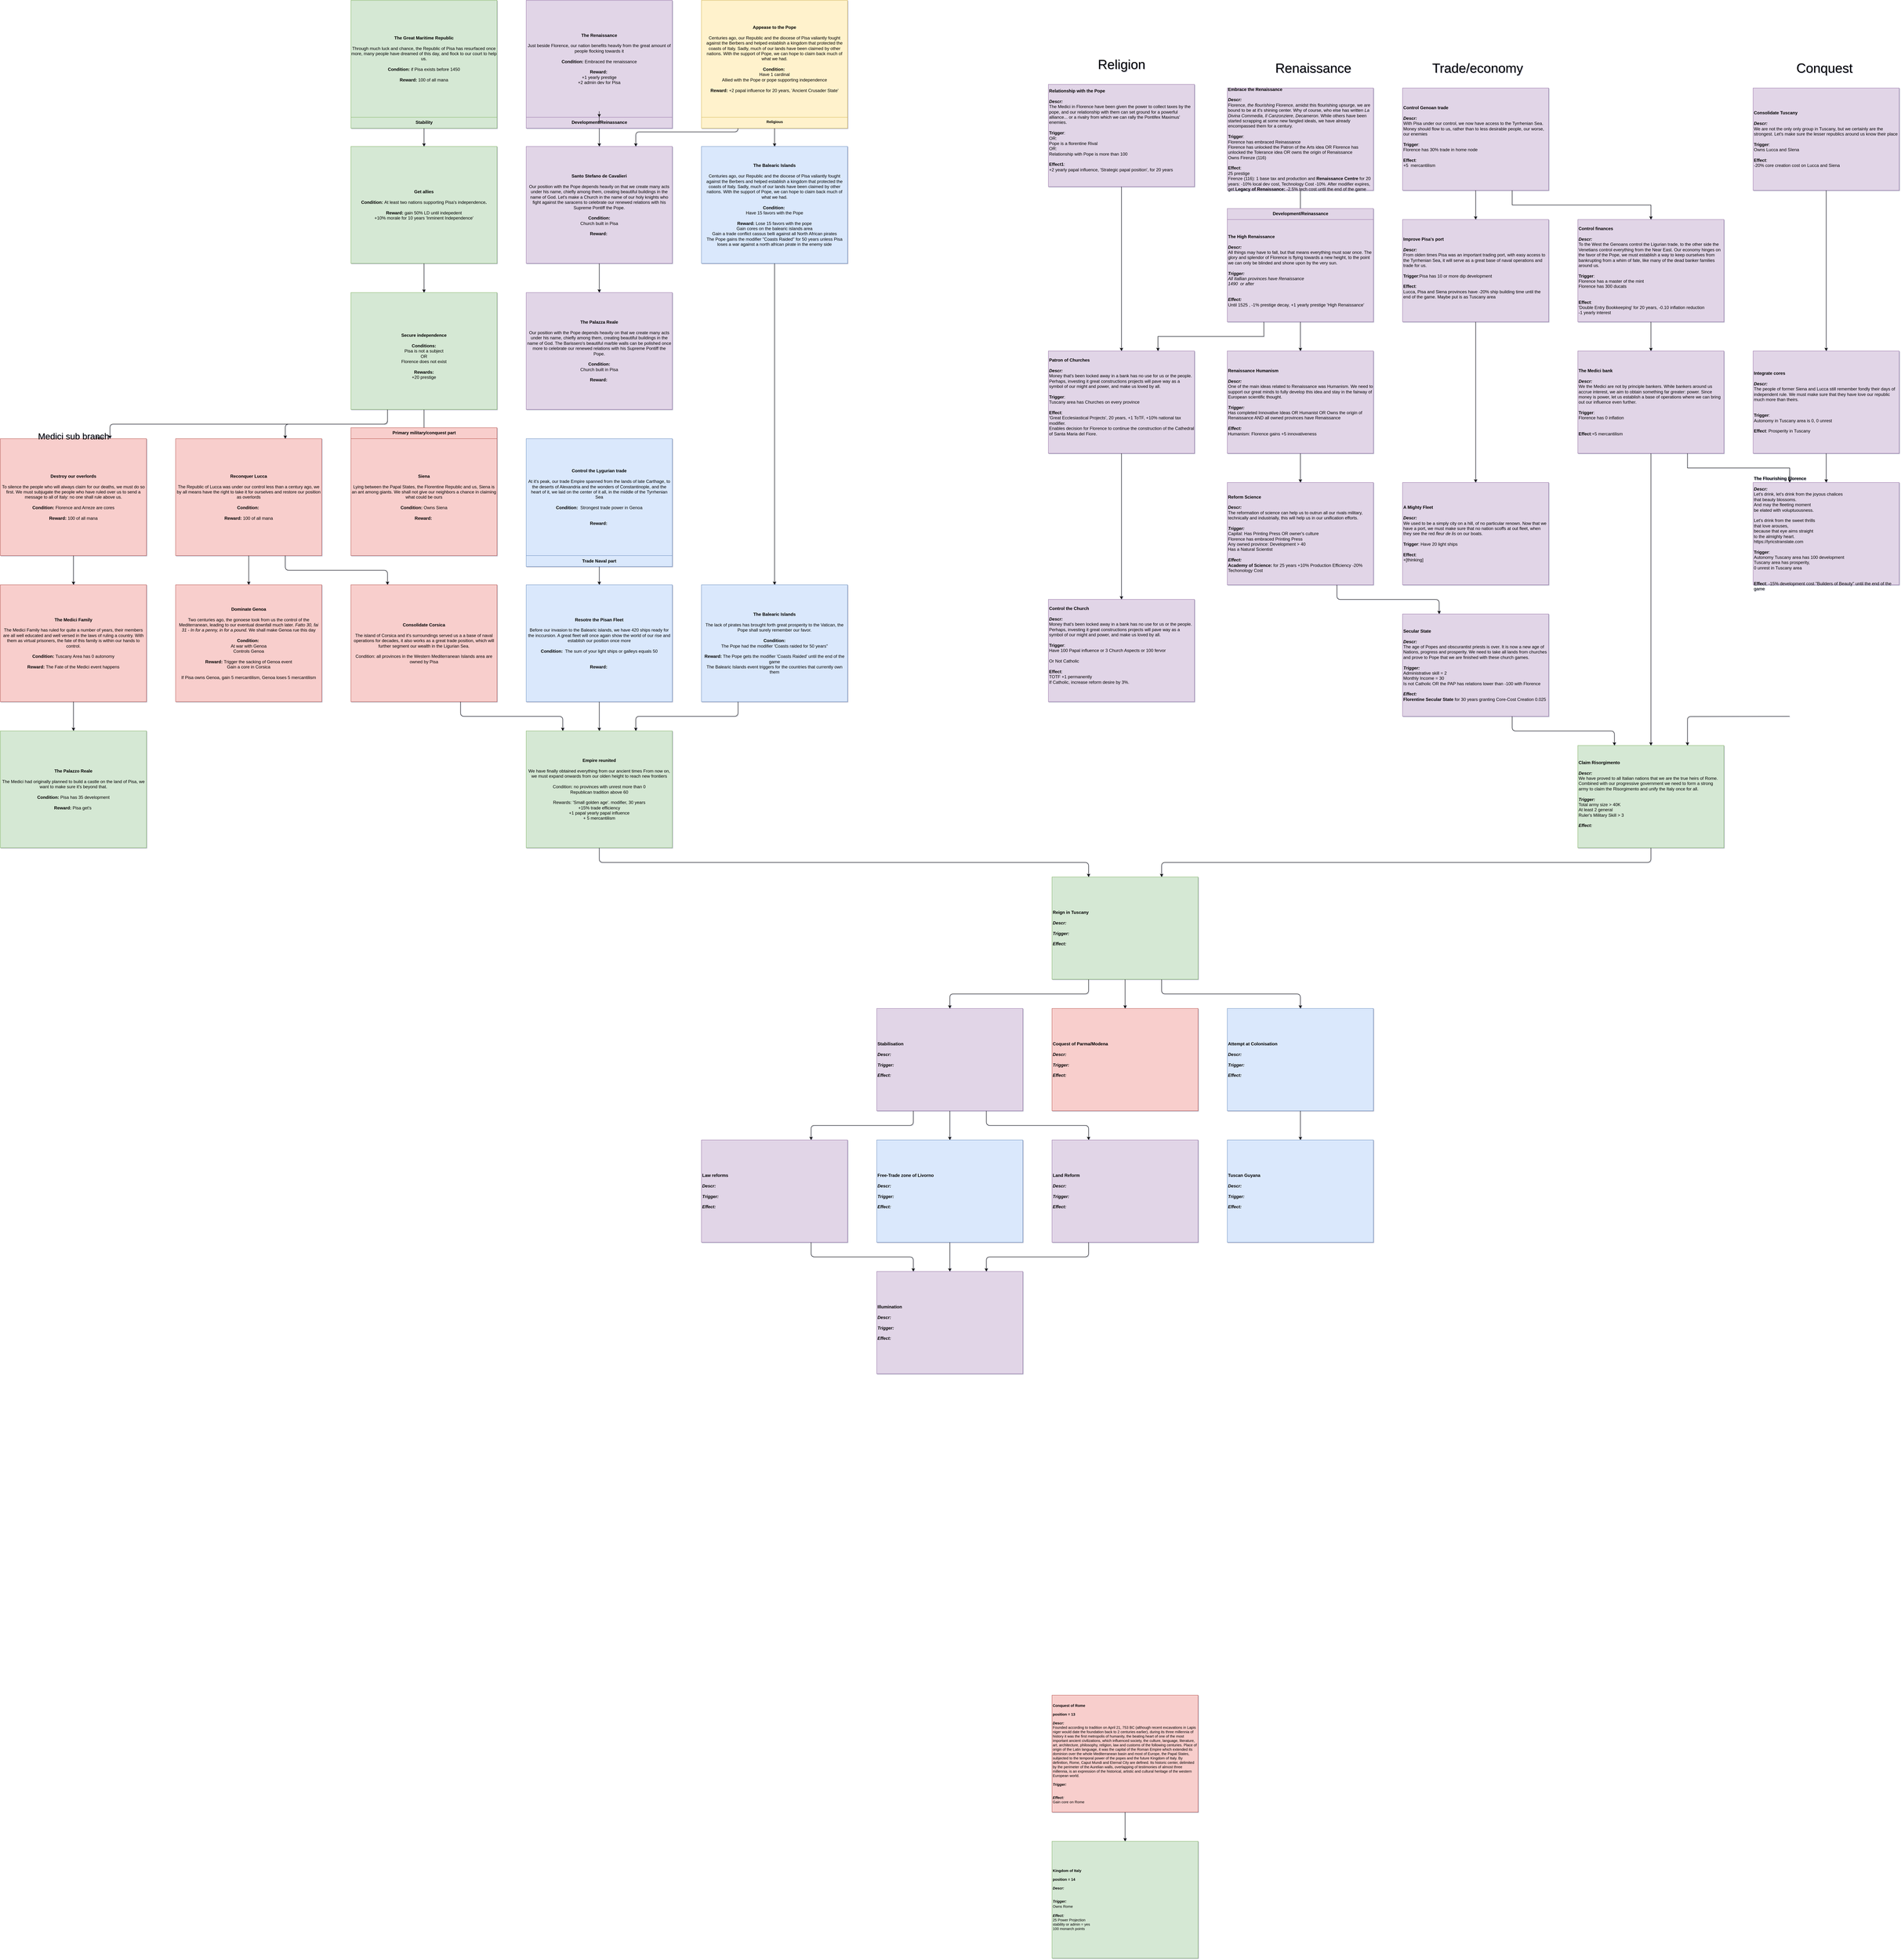 <mxfile version="13.5.7" type="device" pages="2"><diagram id="kzSDAJDjx9IFy4JvHGh8" name="Florence"><mxGraphModel dx="3378" dy="4187" grid="1" gridSize="10" guides="1" tooltips="1" connect="1" arrows="1" fold="1" page="1" pageScale="1" pageWidth="827" pageHeight="1169" math="0" shadow="1"><root><mxCell id="0"/><mxCell id="1" parent="0"/><mxCell id="w6SWjsJNd_PJqNKlExnE-12" value="" style="edgeStyle=orthogonalEdgeStyle;rounded=0;orthogonalLoop=1;jettySize=auto;html=1;" parent="1" edge="1"><mxGeometry relative="1" as="geometry"><mxPoint x="-1360" y="720.071" as="sourcePoint"/></mxGeometry></mxCell><mxCell id="w6SWjsJNd_PJqNKlExnE-16" value="" style="edgeStyle=orthogonalEdgeStyle;rounded=0;orthogonalLoop=1;jettySize=auto;html=1;" parent="1" edge="1"><mxGeometry relative="1" as="geometry"><mxPoint x="-1360" y="1120.071" as="sourcePoint"/></mxGeometry></mxCell><mxCell id="uzjyEKA_RxkXKe5uXJil-6" style="edgeStyle=orthogonalEdgeStyle;rounded=1;orthogonalLoop=1;jettySize=auto;html=1;exitX=0.25;exitY=1;exitDx=0;exitDy=0;entryX=0.75;entryY=0;entryDx=0;entryDy=0;" parent="1" target="oUKgaUT7NJrd88US_-Vo-23" edge="1"><mxGeometry relative="1" as="geometry"><mxPoint x="2980" y="-440" as="sourcePoint"/></mxGeometry></mxCell><mxCell id="h8s-hCxMcf2PMTDbwtCN-22" value="" style="edgeStyle=orthogonalEdgeStyle;orthogonalLoop=1;jettySize=auto;html=1;fontSize=18;rounded=0;" parent="1" edge="1"><mxGeometry relative="1" as="geometry"><mxPoint x="-800" y="4240" as="sourcePoint"/></mxGeometry></mxCell><mxCell id="-41bxncdwJOg1mPYOTah-5" value="" style="edgeStyle=orthogonalEdgeStyle;rounded=0;orthogonalLoop=1;jettySize=auto;html=1;fontSize=12;align=left;" parent="1" edge="1"><mxGeometry relative="1" as="geometry"><mxPoint x="681.5" y="640.0" as="sourcePoint"/></mxGeometry></mxCell><mxCell id="-41bxncdwJOg1mPYOTah-7" value="" style="edgeStyle=orthogonalEdgeStyle;rounded=0;orthogonalLoop=1;jettySize=auto;html=1;fontSize=12;align=left;" parent="1" edge="1"><mxGeometry relative="1" as="geometry"><mxPoint x="681.5" y="1000" as="sourcePoint"/></mxGeometry></mxCell><mxCell id="oUKgaUT7NJrd88US_-Vo-7" style="edgeStyle=orthogonalEdgeStyle;orthogonalLoop=1;jettySize=auto;html=1;exitX=0.5;exitY=1;exitDx=0;exitDy=0;rounded=1;" parent="1" source="oUKgaUT7NJrd88US_-Vo-8" target="oUKgaUT7NJrd88US_-Vo-10" edge="1"><mxGeometry relative="1" as="geometry"/></mxCell><mxCell id="oUKgaUT7NJrd88US_-Vo-8" value="&lt;b&gt;Renaissance Humanism&lt;/b&gt;&lt;br&gt;&lt;div style=&quot;font-size: 12px&quot;&gt;&lt;b&gt;&lt;br&gt;&lt;/b&gt;&lt;/div&gt;&lt;div&gt;&lt;div style=&quot;font-size: 12px&quot;&gt;&lt;b style=&quot;font-size: 12px&quot;&gt;&lt;i style=&quot;font-size: 12px&quot;&gt;Descr:&lt;/i&gt;&lt;/b&gt;&lt;/div&gt;&lt;div&gt;One of the main ideas related to Renaissance was Humanism. We need to support our great minds to fully develop this idea and stay in the fairway of European scientific thought.&lt;br&gt;&lt;/div&gt;&lt;/div&gt;&lt;div&gt;&lt;br&gt;&lt;/div&gt;&lt;div style=&quot;font-size: 12px&quot;&gt;&lt;font style=&quot;font-size: 12px&quot;&gt;&lt;b style=&quot;font-size: 12px&quot;&gt;&lt;i style=&quot;font-size: 12px&quot;&gt;Trigger:&lt;/i&gt;&lt;/b&gt;&lt;/font&gt;&lt;/div&gt;&lt;div style=&quot;font-size: 12px&quot;&gt;&lt;font style=&quot;font-size: 12px&quot;&gt;Has completed Innovative Ideas OR Humanist OR Owns the origin of Renaissance AND all owned provinces have Renaissance&lt;br style=&quot;font-size: 12px&quot;&gt;&lt;/font&gt;&lt;/div&gt;&lt;div style=&quot;font-size: 12px&quot;&gt;&lt;br&gt;&lt;/div&gt;&lt;div style=&quot;font-size: 12px&quot;&gt;&lt;font style=&quot;font-size: 12px&quot;&gt;&lt;b style=&quot;font-size: 12px&quot;&gt;&lt;i style=&quot;font-size: 12px&quot;&gt;Effect:&lt;/i&gt;&lt;/b&gt;&lt;/font&gt;&lt;/div&gt;&lt;div style=&quot;font-size: 12px&quot;&gt;Humanism: Florence gains +5 innovativeness&lt;/div&gt;" style="rounded=0;whiteSpace=wrap;html=1;align=left;fontSize=12;fillColor=#e1d5e7;strokeColor=#9673a6;" parent="1" vertex="1"><mxGeometry x="1440" y="-1440" width="400" height="280" as="geometry"/></mxCell><mxCell id="JuXZd4qs-pRTn3-5feqG-1" style="edgeStyle=orthogonalEdgeStyle;rounded=1;orthogonalLoop=1;jettySize=auto;html=1;exitX=0.75;exitY=1;exitDx=0;exitDy=0;entryX=0.25;entryY=0;entryDx=0;entryDy=0;" parent="1" source="oUKgaUT7NJrd88US_-Vo-10" target="oUKgaUT7NJrd88US_-Vo-20" edge="1"><mxGeometry relative="1" as="geometry"/></mxCell><mxCell id="oUKgaUT7NJrd88US_-Vo-10" value="&lt;div&gt;&lt;b&gt;Reform Science&lt;/b&gt;&lt;/div&gt;&lt;div&gt;&lt;b&gt;&lt;br&gt;&lt;/b&gt;&lt;/div&gt;&lt;div style=&quot;font-size: 12px&quot;&gt;&lt;font style=&quot;font-size: 12px&quot;&gt;&lt;div style=&quot;font-size: 12px&quot;&gt;&lt;b style=&quot;font-size: 12px&quot;&gt;&lt;i style=&quot;font-size: 12px&quot;&gt;Descr:&lt;/i&gt;&lt;/b&gt;&lt;/div&gt;&lt;div style=&quot;font-size: 12px&quot;&gt;The reformation of science can help us to outrun all our rivals military, technically and industrially, this will help us in our unification efforts.&lt;/div&gt;&lt;div style=&quot;font-size: 12px&quot;&gt;&lt;b style=&quot;font-size: 12px&quot;&gt;&lt;i style=&quot;font-size: 12px&quot;&gt;&lt;br&gt;&lt;/i&gt;&lt;/b&gt;&lt;/div&gt;&lt;/font&gt;&lt;/div&gt;&lt;div style=&quot;font-size: 12px&quot;&gt;&lt;font style=&quot;font-size: 12px&quot;&gt;&lt;b style=&quot;font-size: 12px&quot;&gt;&lt;i style=&quot;font-size: 12px&quot;&gt;Trigger:&lt;/i&gt;&lt;/b&gt;&lt;/font&gt;&lt;/div&gt;&lt;div style=&quot;font-size: 12px&quot;&gt;Capital: Has Printing Press OR owner's culture&lt;/div&gt;&lt;div style=&quot;font-size: 12px&quot;&gt;Florence has embraced Printing Press&lt;/div&gt;&lt;div style=&quot;font-size: 12px&quot;&gt;Any owned province: Development &amp;gt; 40&lt;/div&gt;&lt;div style=&quot;font-size: 12px&quot;&gt;Has a Natural Scientist&lt;/div&gt;&lt;div style=&quot;font-size: 12px&quot;&gt;&lt;br style=&quot;font-size: 12px&quot;&gt;&lt;/div&gt;&lt;div style=&quot;font-size: 12px&quot;&gt;&lt;font style=&quot;font-size: 12px&quot;&gt;&lt;b style=&quot;font-size: 12px&quot;&gt;&lt;i style=&quot;font-size: 12px&quot;&gt;Effect:&lt;/i&gt;&lt;/b&gt;&lt;/font&gt;&lt;/div&gt;&lt;div style=&quot;font-size: 12px&quot;&gt;&lt;b&gt;Academy of Science:&lt;/b&gt;&amp;nbsp;for 25 years +10% Production Efficiency -20% Techonology Cost&lt;/div&gt;" style="rounded=0;whiteSpace=wrap;html=1;align=left;fontSize=12;fillColor=#e1d5e7;strokeColor=#9673a6;verticalAlign=middle;labelBackgroundColor=none;labelBorderColor=none;horizontal=1;" parent="1" vertex="1"><mxGeometry x="1440" y="-1080" width="400" height="280" as="geometry"/></mxCell><mxCell id="oUKgaUT7NJrd88US_-Vo-12" value="" style="edgeStyle=orthogonalEdgeStyle;orthogonalLoop=1;jettySize=auto;html=1;rounded=1;" parent="1" edge="1"><mxGeometry relative="1" as="geometry"><mxPoint x="2120" y="1720.0" as="sourcePoint"/></mxGeometry></mxCell><mxCell id="lxvOAFcSYASEFJ2wgUHJ-1" style="edgeStyle=orthogonalEdgeStyle;rounded=1;orthogonalLoop=1;jettySize=auto;html=1;exitX=0.5;exitY=1;exitDx=0;exitDy=0;align=left;" parent="1" edge="1"><mxGeometry relative="1" as="geometry"><mxPoint x="2120.471" y="1719.529" as="sourcePoint"/></mxGeometry></mxCell><mxCell id="oUKgaUT7NJrd88US_-Vo-14" value="" style="edgeStyle=orthogonalEdgeStyle;orthogonalLoop=1;jettySize=auto;html=1;rounded=1;" parent="1" edge="1"><mxGeometry relative="1" as="geometry"><mxPoint x="2120" y="2080" as="sourcePoint"/></mxGeometry></mxCell><mxCell id="oUKgaUT7NJrd88US_-Vo-17" style="edgeStyle=orthogonalEdgeStyle;orthogonalLoop=1;jettySize=auto;html=1;exitX=0.5;exitY=1;exitDx=0;exitDy=0;rounded=1;" parent="1" edge="1"><mxGeometry relative="1" as="geometry"><mxPoint x="1640.471" y="2079.529" as="sourcePoint"/></mxGeometry></mxCell><mxCell id="JuXZd4qs-pRTn3-5feqG-3" style="edgeStyle=orthogonalEdgeStyle;rounded=1;orthogonalLoop=1;jettySize=auto;html=1;exitX=0.75;exitY=1;exitDx=0;exitDy=0;entryX=0.25;entryY=0;entryDx=0;entryDy=0;" parent="1" source="oUKgaUT7NJrd88US_-Vo-20" target="oUKgaUT7NJrd88US_-Vo-23" edge="1"><mxGeometry relative="1" as="geometry"/></mxCell><mxCell id="oUKgaUT7NJrd88US_-Vo-20" value="&lt;div&gt;&lt;b&gt;Secular State&lt;/b&gt;&lt;/div&gt;&lt;div&gt;&lt;b&gt;&lt;br&gt;&lt;/b&gt;&lt;/div&gt;&lt;div style=&quot;font-size: 12px&quot;&gt;&lt;font style=&quot;font-size: 12px&quot;&gt;&lt;div style=&quot;font-size: 12px&quot;&gt;&lt;b style=&quot;font-size: 12px&quot;&gt;&lt;i style=&quot;font-size: 12px&quot;&gt;Descr:&lt;/i&gt;&lt;/b&gt;&lt;/div&gt;&lt;div style=&quot;font-size: 12px&quot;&gt;The age of Popes and obscurantist priests is over. It is now a new age of Nations, progress and prosperity. We need to take all lands from churches and prove to Pope that we are finished with these church games.&lt;/div&gt;&lt;div style=&quot;font-size: 12px&quot;&gt;&lt;b style=&quot;font-size: 12px&quot;&gt;&lt;i style=&quot;font-size: 12px&quot;&gt;&lt;br&gt;&lt;/i&gt;&lt;/b&gt;&lt;/div&gt;&lt;/font&gt;&lt;/div&gt;&lt;div style=&quot;font-size: 12px&quot;&gt;&lt;div&gt;&lt;b&gt;&lt;i&gt;Trigger:&lt;/i&gt;&lt;/b&gt;&lt;/div&gt;&lt;div&gt;Administrative skill = 2&lt;/div&gt;&lt;div&gt;Monthly Income = 30&lt;/div&gt;&lt;div&gt;Is not Catholic OR the PAP has relations lower than -100 with Florence&lt;/div&gt;&lt;div&gt;&lt;br&gt;&lt;/div&gt;&lt;div&gt;&lt;b&gt;&lt;i&gt;Effect:&lt;/i&gt;&lt;/b&gt;&lt;/div&gt;&lt;div&gt;&lt;b&gt;Florentine Secular State&lt;/b&gt;&amp;nbsp;for 30 years granting Core-Cost Creation 0.025&lt;/div&gt;&lt;/div&gt;" style="rounded=0;whiteSpace=wrap;html=1;align=left;fontSize=12;fillColor=#e1d5e7;strokeColor=#9673a6;verticalAlign=middle;labelBackgroundColor=none;labelBorderColor=none;horizontal=1;" parent="1" vertex="1"><mxGeometry x="1920" y="-720" width="400" height="280" as="geometry"/></mxCell><mxCell id="Y1A-uAklqQ5wONbZMg3W-86" style="edgeStyle=orthogonalEdgeStyle;rounded=1;orthogonalLoop=1;jettySize=auto;html=1;exitX=0.5;exitY=1;exitDx=0;exitDy=0;entryX=0.75;entryY=0;entryDx=0;entryDy=0;" parent="1" source="oUKgaUT7NJrd88US_-Vo-23" target="Y1A-uAklqQ5wONbZMg3W-4" edge="1"><mxGeometry relative="1" as="geometry"/></mxCell><mxCell id="oUKgaUT7NJrd88US_-Vo-23" value="&lt;div&gt;&lt;b&gt;Claim Risorgimento&lt;/b&gt;&lt;/div&gt;&lt;div&gt;&lt;b&gt;&lt;br&gt;&lt;/b&gt;&lt;/div&gt;&lt;div&gt;&lt;font&gt;&lt;div style=&quot;font-size: 12px&quot;&gt;&lt;b style=&quot;font-size: 12px&quot;&gt;&lt;i style=&quot;font-size: 12px&quot;&gt;Descr:&lt;/i&gt;&lt;/b&gt;&lt;/div&gt;&lt;div&gt;We have proved to all Italian nations that we are the true heirs of Rome. Combined with our progressive government we need to form a strong army to claim the Risorgimento and unify the Italy once for all.&lt;br&gt;&lt;/div&gt;&lt;div&gt;&lt;br&gt;&lt;/div&gt;&lt;/font&gt;&lt;/div&gt;&lt;div style=&quot;font-size: 12px&quot;&gt;&lt;font style=&quot;font-size: 12px&quot;&gt;&lt;b style=&quot;font-size: 12px&quot;&gt;&lt;i style=&quot;font-size: 12px&quot;&gt;Trigger:&lt;/i&gt;&lt;/b&gt;&lt;/font&gt;&lt;/div&gt;&lt;div style=&quot;font-size: 12px&quot;&gt;Total army size &amp;gt; 40K&lt;/div&gt;&lt;div style=&quot;font-size: 12px&quot;&gt;At least 2 general&lt;/div&gt;&lt;div style=&quot;font-size: 12px&quot;&gt;Ruler's Military Skill &amp;gt; 3&lt;/div&gt;&lt;div style=&quot;font-size: 12px&quot;&gt;&lt;br&gt;&lt;/div&gt;&lt;div style=&quot;font-size: 12px&quot;&gt;&lt;font style=&quot;font-size: 12px&quot;&gt;&lt;b style=&quot;font-size: 12px&quot;&gt;&lt;i style=&quot;font-size: 12px&quot;&gt;Effect:&lt;/i&gt;&lt;/b&gt;&lt;/font&gt;&lt;/div&gt;&lt;div style=&quot;font-size: 12px&quot;&gt;&lt;br&gt;&lt;/div&gt;" style="rounded=0;whiteSpace=wrap;html=1;align=left;fontSize=12;fillColor=#d5e8d4;strokeColor=#82b366;verticalAlign=middle;labelBackgroundColor=none;labelBorderColor=none;horizontal=1;" parent="1" vertex="1"><mxGeometry x="2400" y="-360" width="400" height="280" as="geometry"/></mxCell><mxCell id="oUKgaUT7NJrd88US_-Vo-28" style="edgeStyle=orthogonalEdgeStyle;orthogonalLoop=1;jettySize=auto;html=1;exitX=0.5;exitY=1;exitDx=0;exitDy=0;fontSize=12;rounded=1;" parent="1" source="oUKgaUT7NJrd88US_-Vo-29" target="oUKgaUT7NJrd88US_-Vo-31" edge="1"><mxGeometry relative="1" as="geometry"/></mxCell><mxCell id="oUKgaUT7NJrd88US_-Vo-29" value="&lt;div style=&quot;font-size: 12px&quot;&gt;&lt;b&gt;Embrace the Renaissance&lt;/b&gt;&lt;/div&gt;&lt;div style=&quot;font-size: 12px&quot;&gt;&lt;b&gt;&lt;br&gt;&lt;/b&gt;&lt;/div&gt;&lt;div style=&quot;font-size: 12px&quot;&gt;&lt;b style=&quot;font-size: 12px&quot;&gt;&lt;i style=&quot;font-size: 12px&quot;&gt;Descr:&lt;/i&gt;&lt;/b&gt;&lt;/div&gt;&lt;div style=&quot;font-size: 12px&quot;&gt;Florence, &lt;i&gt;the flourishing&lt;/i&gt; Florence, amidst this flourishing upsurge, we are bound to be at it's shining center. Why of course, who else has written &lt;i&gt;La Divina Commedia,&lt;/i&gt; &lt;i&gt;Il Canzonziere&lt;/i&gt;,&lt;i&gt;&amp;nbsp;Decameron&lt;/i&gt;. While others have been started scrapping at some new fangled ideals, we have already encompassed them for a century.&lt;/div&gt;&lt;div style=&quot;font-size: 12px&quot;&gt;&lt;span style=&quot;font-size: 12px&quot;&gt;&lt;br style=&quot;font-size: 12px&quot;&gt;&lt;/span&gt;&lt;/div&gt;&lt;div style=&quot;font-size: 12px&quot;&gt;&lt;span style=&quot;font-size: 12px&quot;&gt;&lt;b&gt;Trigger&lt;/b&gt;:&lt;/span&gt;&lt;/div&gt;&lt;div style=&quot;font-size: 12px&quot;&gt;&lt;div&gt;Florence has embraced Reinassance&lt;/div&gt;&lt;div&gt;Florence has unlocked the Patron of the Arts idea OR Florence has unlocked the Tolerance idea OR owns the origin of Renaissance&lt;/div&gt;&lt;div&gt;Owns Firenze (116)&lt;/div&gt;&lt;div&gt;&lt;span&gt;&lt;br&gt;&lt;/span&gt;&lt;/div&gt;&lt;/div&gt;&lt;font style=&quot;font-size: 12px&quot;&gt;&lt;b&gt;Effect&lt;/b&gt;:&lt;br style=&quot;font-size: 12px&quot;&gt;25 prestige&lt;br&gt;Firenze (116): 1 base tax and production and &lt;b&gt;Renaissance Centre&lt;/b&gt;&amp;nbsp;for 20 years: -10% local dev cost, Technology Cost -10%. After modifier expires, get &lt;b&gt;Legacy of Renaissance: &lt;/b&gt;-2.5% tech cost until the end of the game&lt;br&gt;&lt;/font&gt;" style="rounded=0;whiteSpace=wrap;html=1;align=left;fontSize=12;fillColor=#e1d5e7;strokeColor=#9673a6;" parent="1" vertex="1"><mxGeometry x="1440" y="-2160" width="400" height="280" as="geometry"/></mxCell><mxCell id="oUKgaUT7NJrd88US_-Vo-30" style="edgeStyle=orthogonalEdgeStyle;orthogonalLoop=1;jettySize=auto;html=1;exitX=0.5;exitY=1;exitDx=0;exitDy=0;rounded=1;" parent="1" source="oUKgaUT7NJrd88US_-Vo-31" target="oUKgaUT7NJrd88US_-Vo-8" edge="1"><mxGeometry relative="1" as="geometry"/></mxCell><mxCell id="VYiDmVQKYvdvFjU_NPwb-1" style="edgeStyle=orthogonalEdgeStyle;rounded=0;orthogonalLoop=1;jettySize=auto;html=1;exitX=0.25;exitY=1;exitDx=0;exitDy=0;entryX=0.75;entryY=0;entryDx=0;entryDy=0;" parent="1" source="oUKgaUT7NJrd88US_-Vo-31" target="z9CozUo3bAu7Nu5Z-G06-6" edge="1"><mxGeometry relative="1" as="geometry"/></mxCell><mxCell id="oUKgaUT7NJrd88US_-Vo-31" value="&lt;b&gt;The High Renaissance&lt;br&gt;&lt;/b&gt;&lt;br&gt;&lt;div&gt;&lt;font&gt;&lt;div style=&quot;font-size: 12px&quot;&gt;&lt;b style=&quot;font-size: 12px&quot;&gt;&lt;i style=&quot;font-size: 12px&quot;&gt;Descr:&lt;/i&gt;&lt;/b&gt;&lt;/div&gt;&lt;div&gt;All things may have to fall, but that means everything must soar once. The glory and splendor of Florence is flying towards a new height, to the point we can only be blinded and shone upon by the very sun.&lt;/div&gt;&lt;div&gt;&lt;br&gt;&lt;/div&gt;&lt;/font&gt;&lt;/div&gt;&lt;div style=&quot;font-size: 12px&quot;&gt;&lt;font style=&quot;font-size: 12px&quot;&gt;&lt;b style=&quot;font-size: 12px&quot;&gt;&lt;i style=&quot;font-size: 12px&quot;&gt;Trigger:&lt;/i&gt;&lt;/b&gt;&lt;/font&gt;&lt;/div&gt;&lt;div style=&quot;font-size: 12px&quot;&gt;&lt;font style=&quot;font-size: 12px&quot;&gt;&lt;span style=&quot;font-size: 12px&quot;&gt;&lt;i style=&quot;font-size: 12px&quot;&gt;All Itallian provinces have Renaissance&lt;/i&gt;&lt;/span&gt;&lt;/font&gt;&lt;/div&gt;&lt;div style=&quot;font-size: 12px&quot;&gt;&lt;font style=&quot;font-size: 12px&quot;&gt;&lt;span style=&quot;font-size: 12px&quot;&gt;&lt;i style=&quot;font-size: 12px&quot;&gt;1490&amp;nbsp; or after&lt;/i&gt;&lt;/span&gt;&lt;/font&gt;&lt;/div&gt;&lt;div style=&quot;font-size: 12px&quot;&gt;&lt;font style=&quot;font-size: 12px&quot;&gt;&lt;br style=&quot;font-size: 12px&quot;&gt;&lt;/font&gt;&lt;/div&gt;&lt;div style=&quot;font-size: 12px&quot;&gt;&lt;font style=&quot;font-size: 12px&quot;&gt;&lt;br&gt;&lt;/font&gt;&lt;/div&gt;&lt;font style=&quot;font-size: 12px&quot;&gt;&lt;b style=&quot;font-size: 12px&quot;&gt;&lt;i style=&quot;font-size: 12px&quot;&gt;Effect:&lt;/i&gt;&lt;/b&gt;&lt;br style=&quot;font-size: 12px&quot;&gt;Until 1525 , -1% prestige decay, +1 yearly prestige 'High Renaissance'&lt;br style=&quot;font-size: 12px&quot;&gt;&lt;/font&gt;" style="rounded=0;whiteSpace=wrap;html=1;align=left;fontSize=12;fillColor=#e1d5e7;strokeColor=#9673a6;" parent="1" vertex="1"><mxGeometry x="1440" y="-1800" width="400" height="280" as="geometry"/></mxCell><mxCell id="oUKgaUT7NJrd88US_-Vo-32" value="Development/Reinassance" style="text;html=1;fontSize=12;align=center;fontStyle=1;fillColor=#e1d5e7;strokeColor=#9673a6;" parent="1" vertex="1"><mxGeometry x="1440" y="-1830" width="400" height="30" as="geometry"/></mxCell><mxCell id="Y1A-uAklqQ5wONbZMg3W-1" style="edgeStyle=orthogonalEdgeStyle;rounded=1;orthogonalLoop=1;jettySize=auto;html=1;exitX=0.75;exitY=1;exitDx=0;exitDy=0;fontSize=12;align=left;" parent="1" source="Y1A-uAklqQ5wONbZMg3W-4" target="Y1A-uAklqQ5wONbZMg3W-18" edge="1"><mxGeometry relative="1" as="geometry"/></mxCell><mxCell id="Y1A-uAklqQ5wONbZMg3W-2" value="" style="edgeStyle=orthogonalEdgeStyle;rounded=1;orthogonalLoop=1;jettySize=auto;html=1;fontSize=12;align=left;" parent="1" source="Y1A-uAklqQ5wONbZMg3W-4" target="Y1A-uAklqQ5wONbZMg3W-16" edge="1"><mxGeometry relative="1" as="geometry"/></mxCell><mxCell id="Y1A-uAklqQ5wONbZMg3W-3" style="edgeStyle=orthogonalEdgeStyle;rounded=1;orthogonalLoop=1;jettySize=auto;html=1;exitX=0.25;exitY=1;exitDx=0;exitDy=0;fontSize=12;align=left;" parent="1" source="Y1A-uAklqQ5wONbZMg3W-4" target="Y1A-uAklqQ5wONbZMg3W-8" edge="1"><mxGeometry relative="1" as="geometry"/></mxCell><mxCell id="Y1A-uAklqQ5wONbZMg3W-4" value="Reign in Tuscany&lt;div style=&quot;font-weight: 400&quot;&gt;&lt;b&gt;&lt;i&gt;&lt;br class=&quot;Apple-interchange-newline&quot;&gt;Descr:&lt;/i&gt;&lt;/b&gt;&lt;/div&gt;&lt;div style=&quot;font-weight: 400&quot;&gt;&lt;b&gt;&lt;i&gt;&lt;br&gt;&lt;/i&gt;&lt;/b&gt;&lt;/div&gt;&lt;div style=&quot;font-weight: 400&quot;&gt;&lt;b&gt;&lt;i&gt;Trigger:&lt;/i&gt;&lt;/b&gt;&lt;/div&gt;&lt;div style=&quot;font-weight: 400&quot;&gt;&lt;b&gt;&lt;i&gt;&lt;br&gt;&lt;/i&gt;&lt;/b&gt;&lt;/div&gt;&lt;div style=&quot;font-weight: 400&quot;&gt;&lt;b&gt;&lt;i&gt;Effect:&lt;/i&gt;&lt;/b&gt;&lt;/div&gt;" style="rounded=0;whiteSpace=wrap;html=1;align=left;fontSize=12;fontStyle=1;labelBackgroundColor=none;fillColor=#d5e8d4;strokeColor=#82b366;" parent="1" vertex="1"><mxGeometry x="960" width="400" height="280" as="geometry"/></mxCell><mxCell id="Y1A-uAklqQ5wONbZMg3W-5" style="edgeStyle=orthogonalEdgeStyle;rounded=1;orthogonalLoop=1;jettySize=auto;html=1;exitX=0.75;exitY=1;exitDx=0;exitDy=0;fontSize=12;align=left;entryX=0.25;entryY=0;entryDx=0;entryDy=0;" parent="1" source="Y1A-uAklqQ5wONbZMg3W-8" target="Y1A-uAklqQ5wONbZMg3W-15" edge="1"><mxGeometry relative="1" as="geometry"/></mxCell><mxCell id="Y1A-uAklqQ5wONbZMg3W-6" value="" style="edgeStyle=orthogonalEdgeStyle;rounded=1;orthogonalLoop=1;jettySize=auto;html=1;fontSize=12;align=left;" parent="1" source="Y1A-uAklqQ5wONbZMg3W-8" target="Y1A-uAklqQ5wONbZMg3W-10" edge="1"><mxGeometry relative="1" as="geometry"/></mxCell><mxCell id="Y1A-uAklqQ5wONbZMg3W-7" style="edgeStyle=orthogonalEdgeStyle;rounded=1;orthogonalLoop=1;jettySize=auto;html=1;exitX=0.25;exitY=1;exitDx=0;exitDy=0;fontSize=12;align=left;entryX=0.75;entryY=0;entryDx=0;entryDy=0;" parent="1" source="Y1A-uAklqQ5wONbZMg3W-8" target="Y1A-uAklqQ5wONbZMg3W-13" edge="1"><mxGeometry relative="1" as="geometry"/></mxCell><mxCell id="Y1A-uAklqQ5wONbZMg3W-8" value="Stabilisation&lt;div style=&quot;font-weight: 400&quot;&gt;&lt;b&gt;&lt;i&gt;&lt;br class=&quot;Apple-interchange-newline&quot;&gt;Descr:&lt;/i&gt;&lt;/b&gt;&lt;/div&gt;&lt;div style=&quot;font-weight: 400&quot;&gt;&lt;b&gt;&lt;i&gt;&lt;br&gt;&lt;/i&gt;&lt;/b&gt;&lt;/div&gt;&lt;div style=&quot;font-weight: 400&quot;&gt;&lt;b&gt;&lt;i&gt;Trigger:&lt;/i&gt;&lt;/b&gt;&lt;/div&gt;&lt;div style=&quot;font-weight: 400&quot;&gt;&lt;b&gt;&lt;i&gt;&lt;br&gt;&lt;/i&gt;&lt;/b&gt;&lt;/div&gt;&lt;div style=&quot;font-weight: 400&quot;&gt;&lt;b&gt;&lt;i&gt;Effect:&lt;/i&gt;&lt;/b&gt;&lt;/div&gt;" style="rounded=0;whiteSpace=wrap;html=1;align=left;fontSize=12;fontStyle=1;labelBackgroundColor=none;fillColor=#e1d5e7;strokeColor=#9673a6;" parent="1" vertex="1"><mxGeometry x="480" y="360" width="400" height="280" as="geometry"/></mxCell><mxCell id="Y1A-uAklqQ5wONbZMg3W-9" value="" style="edgeStyle=orthogonalEdgeStyle;rounded=1;orthogonalLoop=1;jettySize=auto;html=1;fontSize=12;align=left;" parent="1" source="Y1A-uAklqQ5wONbZMg3W-10" target="Y1A-uAklqQ5wONbZMg3W-11" edge="1"><mxGeometry relative="1" as="geometry"/></mxCell><mxCell id="Y1A-uAklqQ5wONbZMg3W-10" value="Free-Trade zone of Livorno&lt;div style=&quot;font-weight: 400&quot;&gt;&lt;b&gt;&lt;i&gt;&lt;br class=&quot;Apple-interchange-newline&quot;&gt;Descr:&lt;/i&gt;&lt;/b&gt;&lt;/div&gt;&lt;div style=&quot;font-weight: 400&quot;&gt;&lt;b&gt;&lt;i&gt;&lt;br&gt;&lt;/i&gt;&lt;/b&gt;&lt;/div&gt;&lt;div style=&quot;font-weight: 400&quot;&gt;&lt;b&gt;&lt;i&gt;Trigger:&lt;/i&gt;&lt;/b&gt;&lt;/div&gt;&lt;div style=&quot;font-weight: 400&quot;&gt;&lt;b&gt;&lt;i&gt;&lt;br&gt;&lt;/i&gt;&lt;/b&gt;&lt;/div&gt;&lt;div style=&quot;font-weight: 400&quot;&gt;&lt;b&gt;&lt;i&gt;Effect:&lt;/i&gt;&lt;/b&gt;&lt;/div&gt;" style="rounded=0;whiteSpace=wrap;html=1;align=left;fontSize=12;fontStyle=1;labelBackgroundColor=none;fillColor=#dae8fc;strokeColor=#6c8ebf;" parent="1" vertex="1"><mxGeometry x="480" y="720" width="400" height="280" as="geometry"/></mxCell><mxCell id="Y1A-uAklqQ5wONbZMg3W-11" value="Illumination&lt;div style=&quot;font-weight: 400&quot;&gt;&lt;b&gt;&lt;i&gt;&lt;br class=&quot;Apple-interchange-newline&quot;&gt;Descr:&lt;/i&gt;&lt;/b&gt;&lt;/div&gt;&lt;div style=&quot;font-weight: 400&quot;&gt;&lt;b&gt;&lt;i&gt;&lt;br&gt;&lt;/i&gt;&lt;/b&gt;&lt;/div&gt;&lt;div style=&quot;font-weight: 400&quot;&gt;&lt;b&gt;&lt;i&gt;Trigger:&lt;/i&gt;&lt;/b&gt;&lt;/div&gt;&lt;div style=&quot;font-weight: 400&quot;&gt;&lt;b&gt;&lt;i&gt;&lt;br&gt;&lt;/i&gt;&lt;/b&gt;&lt;/div&gt;&lt;div style=&quot;font-weight: 400&quot;&gt;&lt;b&gt;&lt;i&gt;Effect:&lt;/i&gt;&lt;/b&gt;&lt;/div&gt;" style="rounded=0;whiteSpace=wrap;html=1;align=left;fontSize=12;fontStyle=1;labelBackgroundColor=none;fillColor=#e1d5e7;strokeColor=#9673a6;" parent="1" vertex="1"><mxGeometry x="480" y="1080" width="400" height="280" as="geometry"/></mxCell><mxCell id="Y1A-uAklqQ5wONbZMg3W-12" style="edgeStyle=orthogonalEdgeStyle;rounded=1;orthogonalLoop=1;jettySize=auto;html=1;exitX=0.75;exitY=1;exitDx=0;exitDy=0;fontSize=12;align=left;entryX=0.25;entryY=0;entryDx=0;entryDy=0;" parent="1" source="Y1A-uAklqQ5wONbZMg3W-13" target="Y1A-uAklqQ5wONbZMg3W-11" edge="1"><mxGeometry relative="1" as="geometry"/></mxCell><mxCell id="Y1A-uAklqQ5wONbZMg3W-13" value="Law reforms&lt;div style=&quot;font-weight: 400&quot;&gt;&lt;b&gt;&lt;i&gt;&lt;br class=&quot;Apple-interchange-newline&quot;&gt;Descr:&lt;/i&gt;&lt;/b&gt;&lt;/div&gt;&lt;div style=&quot;font-weight: 400&quot;&gt;&lt;b&gt;&lt;i&gt;&lt;br&gt;&lt;/i&gt;&lt;/b&gt;&lt;/div&gt;&lt;div style=&quot;font-weight: 400&quot;&gt;&lt;b&gt;&lt;i&gt;Trigger:&lt;/i&gt;&lt;/b&gt;&lt;/div&gt;&lt;div style=&quot;font-weight: 400&quot;&gt;&lt;b&gt;&lt;i&gt;&lt;br&gt;&lt;/i&gt;&lt;/b&gt;&lt;/div&gt;&lt;div style=&quot;font-weight: 400&quot;&gt;&lt;b&gt;&lt;i&gt;Effect:&lt;/i&gt;&lt;/b&gt;&lt;/div&gt;" style="rounded=0;whiteSpace=wrap;html=1;align=left;fontSize=12;fontStyle=1;labelBackgroundColor=none;fillColor=#e1d5e7;strokeColor=#9673a6;" parent="1" vertex="1"><mxGeometry y="720" width="400" height="280" as="geometry"/></mxCell><mxCell id="Y1A-uAklqQ5wONbZMg3W-14" style="edgeStyle=orthogonalEdgeStyle;rounded=1;orthogonalLoop=1;jettySize=auto;html=1;exitX=0.25;exitY=1;exitDx=0;exitDy=0;entryX=0.75;entryY=0;entryDx=0;entryDy=0;fontSize=12;align=left;" parent="1" source="Y1A-uAklqQ5wONbZMg3W-15" target="Y1A-uAklqQ5wONbZMg3W-11" edge="1"><mxGeometry relative="1" as="geometry"/></mxCell><mxCell id="Y1A-uAklqQ5wONbZMg3W-15" value="Land Reform&lt;div style=&quot;font-weight: 400&quot;&gt;&lt;b&gt;&lt;i&gt;&lt;br class=&quot;Apple-interchange-newline&quot;&gt;Descr:&lt;/i&gt;&lt;/b&gt;&lt;/div&gt;&lt;div style=&quot;font-weight: 400&quot;&gt;&lt;b&gt;&lt;i&gt;&lt;br&gt;&lt;/i&gt;&lt;/b&gt;&lt;/div&gt;&lt;div style=&quot;font-weight: 400&quot;&gt;&lt;b&gt;&lt;i&gt;Trigger:&lt;/i&gt;&lt;/b&gt;&lt;/div&gt;&lt;div style=&quot;font-weight: 400&quot;&gt;&lt;b&gt;&lt;i&gt;&lt;br&gt;&lt;/i&gt;&lt;/b&gt;&lt;/div&gt;&lt;div style=&quot;font-weight: 400&quot;&gt;&lt;b&gt;&lt;i&gt;Effect:&lt;/i&gt;&lt;/b&gt;&lt;/div&gt;" style="rounded=0;whiteSpace=wrap;html=1;align=left;fontSize=12;fontStyle=1;labelBackgroundColor=none;fillColor=#e1d5e7;strokeColor=#9673a6;" parent="1" vertex="1"><mxGeometry x="960" y="720" width="400" height="280" as="geometry"/></mxCell><mxCell id="Y1A-uAklqQ5wONbZMg3W-16" value="Coquest of Parma/Modena&lt;div style=&quot;font-weight: 400&quot;&gt;&lt;b&gt;&lt;i&gt;&lt;br class=&quot;Apple-interchange-newline&quot;&gt;Descr:&lt;/i&gt;&lt;/b&gt;&lt;/div&gt;&lt;div style=&quot;font-weight: 400&quot;&gt;&lt;b&gt;&lt;i&gt;&lt;br&gt;&lt;/i&gt;&lt;/b&gt;&lt;/div&gt;&lt;div style=&quot;font-weight: 400&quot;&gt;&lt;b&gt;&lt;i&gt;Trigger:&lt;/i&gt;&lt;/b&gt;&lt;/div&gt;&lt;div style=&quot;font-weight: 400&quot;&gt;&lt;b&gt;&lt;i&gt;&lt;br&gt;&lt;/i&gt;&lt;/b&gt;&lt;/div&gt;&lt;div style=&quot;font-weight: 400&quot;&gt;&lt;b&gt;&lt;i&gt;Effect:&lt;/i&gt;&lt;/b&gt;&lt;/div&gt;" style="rounded=0;whiteSpace=wrap;html=1;align=left;fontSize=12;fontStyle=1;labelBackgroundColor=none;fillColor=#f8cecc;strokeColor=#b85450;" parent="1" vertex="1"><mxGeometry x="960" y="360" width="400" height="280" as="geometry"/></mxCell><mxCell id="Y1A-uAklqQ5wONbZMg3W-17" value="" style="edgeStyle=orthogonalEdgeStyle;rounded=1;orthogonalLoop=1;jettySize=auto;html=1;fontSize=12;align=left;" parent="1" source="Y1A-uAklqQ5wONbZMg3W-18" target="Y1A-uAklqQ5wONbZMg3W-19" edge="1"><mxGeometry relative="1" as="geometry"/></mxCell><mxCell id="Y1A-uAklqQ5wONbZMg3W-18" value="Attempt at Colonisation&lt;div style=&quot;font-weight: 400&quot;&gt;&lt;b&gt;&lt;i&gt;&lt;br class=&quot;Apple-interchange-newline&quot;&gt;Descr:&lt;/i&gt;&lt;/b&gt;&lt;/div&gt;&lt;div style=&quot;font-weight: 400&quot;&gt;&lt;b&gt;&lt;i&gt;&lt;br&gt;&lt;/i&gt;&lt;/b&gt;&lt;/div&gt;&lt;div style=&quot;font-weight: 400&quot;&gt;&lt;b&gt;&lt;i&gt;Trigger:&lt;/i&gt;&lt;/b&gt;&lt;/div&gt;&lt;div style=&quot;font-weight: 400&quot;&gt;&lt;b&gt;&lt;i&gt;&lt;br&gt;&lt;/i&gt;&lt;/b&gt;&lt;/div&gt;&lt;div style=&quot;font-weight: 400&quot;&gt;&lt;b&gt;&lt;i&gt;Effect:&lt;/i&gt;&lt;/b&gt;&lt;/div&gt;" style="rounded=0;whiteSpace=wrap;html=1;align=left;fontSize=12;fontStyle=1;labelBackgroundColor=none;fillColor=#dae8fc;strokeColor=#6c8ebf;" parent="1" vertex="1"><mxGeometry x="1440" y="360" width="400" height="280" as="geometry"/></mxCell><mxCell id="Y1A-uAklqQ5wONbZMg3W-19" value="Tuscan Guyana&lt;div style=&quot;font-weight: 400&quot;&gt;&lt;b&gt;&lt;i&gt;&lt;br class=&quot;Apple-interchange-newline&quot;&gt;Descr:&lt;/i&gt;&lt;/b&gt;&lt;/div&gt;&lt;div style=&quot;font-weight: 400&quot;&gt;&lt;b&gt;&lt;i&gt;&lt;br&gt;&lt;/i&gt;&lt;/b&gt;&lt;/div&gt;&lt;div style=&quot;font-weight: 400&quot;&gt;&lt;b&gt;&lt;i&gt;Trigger:&lt;/i&gt;&lt;/b&gt;&lt;/div&gt;&lt;div style=&quot;font-weight: 400&quot;&gt;&lt;b&gt;&lt;i&gt;&lt;br&gt;&lt;/i&gt;&lt;/b&gt;&lt;/div&gt;&lt;div style=&quot;font-weight: 400&quot;&gt;&lt;b&gt;&lt;i&gt;Effect:&lt;/i&gt;&lt;/b&gt;&lt;/div&gt;" style="rounded=0;whiteSpace=wrap;html=1;align=left;fontSize=12;fontStyle=1;labelBackgroundColor=none;fillColor=#dae8fc;strokeColor=#6c8ebf;" parent="1" vertex="1"><mxGeometry x="1440" y="720" width="400" height="280" as="geometry"/></mxCell><mxCell id="Y1A-uAklqQ5wONbZMg3W-27" value="&lt;div style=&quot;font-size: 12px&quot;&gt;&lt;div style=&quot;font-size: 10px&quot;&gt;&lt;b&gt;Kingdom of Italy&lt;/b&gt;&lt;br&gt;&lt;/div&gt;&lt;div style=&quot;font-size: 10px&quot;&gt;&lt;br&gt;&lt;/div&gt;&lt;div style=&quot;font-size: 10px&quot;&gt;&lt;b&gt;position = 14&lt;/b&gt;&lt;/div&gt;&lt;div style=&quot;font-size: 10px&quot;&gt;&lt;br&gt;&lt;/div&gt;&lt;div align=&quot;left&quot; style=&quot;font-size: 10px&quot;&gt;&lt;i&gt;&lt;b&gt;Descr:&lt;/b&gt;&lt;/i&gt;&lt;/div&gt;&lt;div align=&quot;left&quot; style=&quot;font-size: 10px&quot;&gt;&lt;div align=&quot;left&quot;&gt;&lt;br&gt;&lt;/div&gt;&lt;/div&gt;&lt;div align=&quot;left&quot; style=&quot;font-size: 10px&quot;&gt;&lt;br&gt;&lt;/div&gt;&lt;div align=&quot;left&quot; style=&quot;font-size: 10px&quot;&gt;&lt;b&gt;&lt;i&gt;Trigger:&lt;/i&gt;&lt;/b&gt;&lt;/div&gt;&lt;span style=&quot;font-size: 10px&quot;&gt;Owns Rome&lt;/span&gt;&lt;br style=&quot;font-size: 10px&quot;&gt;&lt;div align=&quot;left&quot; style=&quot;font-size: 10px&quot;&gt;&lt;br&gt;&lt;/div&gt;&lt;div align=&quot;left&quot; style=&quot;font-size: 10px&quot;&gt;&lt;b&gt;&lt;i&gt;Effect:&lt;/i&gt;&lt;/b&gt;&lt;/div&gt;&lt;div style=&quot;font-size: 10px&quot;&gt;25 Power Projection&lt;br&gt;&lt;/div&gt;&lt;div style=&quot;font-size: 10px&quot;&gt;stability or admin = yes&amp;nbsp;&lt;/div&gt;&lt;div style=&quot;font-size: 10px&quot;&gt;100 monarch points&lt;/div&gt;&lt;/div&gt;" style="rounded=0;whiteSpace=wrap;html=1;fillColor=#d5e8d4;strokeColor=#82b366;fontSize=12;align=left;" parent="1" vertex="1"><mxGeometry x="960" y="2640" width="400" height="320" as="geometry"/></mxCell><mxCell id="Y1A-uAklqQ5wONbZMg3W-28" style="edgeStyle=orthogonalEdgeStyle;orthogonalLoop=1;jettySize=auto;html=1;exitX=0.5;exitY=1;exitDx=0;exitDy=0;rounded=1;" parent="1" source="Y1A-uAklqQ5wONbZMg3W-29" target="Y1A-uAklqQ5wONbZMg3W-27" edge="1"><mxGeometry relative="1" as="geometry"/></mxCell><mxCell id="Y1A-uAklqQ5wONbZMg3W-29" value="&lt;div style=&quot;font-size: 10px&quot;&gt;&lt;b style=&quot;font-size: 10px&quot;&gt;Conquest of Rome&lt;br style=&quot;font-size: 10px&quot;&gt;&lt;/b&gt;&lt;/div&gt;&lt;div style=&quot;font-size: 10px&quot;&gt;&lt;b style=&quot;font-size: 10px&quot;&gt;&lt;br&gt;&lt;/b&gt;&lt;/div&gt;&lt;div style=&quot;font-size: 10px&quot;&gt;&lt;b&gt;position = 13&lt;/b&gt;&lt;/div&gt;&lt;div style=&quot;font-size: 10px&quot;&gt;&lt;b style=&quot;font-size: 10px&quot;&gt;&lt;br style=&quot;font-size: 10px&quot;&gt;&lt;/b&gt;&lt;/div&gt;&lt;div style=&quot;font-size: 10px&quot;&gt;&lt;b style=&quot;font-size: 10px&quot;&gt;&lt;i style=&quot;font-size: 10px&quot;&gt;Descr:&lt;/i&gt;&lt;/b&gt;&lt;/div&gt;&lt;div&gt;Founded according to tradition on April 21, 753 BC (although recent excavations in Lapis niger would date the foundation back to 2 centuries earlier), during its three millennia of history it was the first metropolis of humanity, the beating heart of one of the most important ancient civilizations, which influenced society, the culture, language, literature, art, architecture, philosophy, religion, law and customs of the following centuries. Place of origin of the Latin language, it was the capital of the Roman Empire which extended its dominion over the whole Mediterranean basin and most of Europe, the Papal States, subjected to the temporal power of the popes and the future Kingdom of Italy. By definition, Rome, Caput Mundi and Eternal City are defined. Its historic center, delimited by the perimeter of the Aurelian walls, overlapping of testimonies of almost three millennia, is an expression of the historical, artistic and cultural heritage of the western European world.&lt;br style=&quot;font-size: 10px&quot;&gt;&lt;/div&gt;&lt;div style=&quot;font-size: 10px&quot;&gt;&lt;br style=&quot;font-size: 10px&quot;&gt;&lt;/div&gt;&lt;div style=&quot;font-size: 10px&quot;&gt;&lt;b style=&quot;font-size: 10px&quot;&gt;&lt;i style=&quot;font-size: 10px&quot;&gt;Trigger:&lt;/i&gt;&lt;/b&gt;&lt;/div&gt;&lt;div style=&quot;font-size: 10px&quot;&gt;&lt;br style=&quot;font-size: 10px&quot;&gt;&lt;/div&gt;&lt;div style=&quot;font-size: 10px&quot;&gt;&lt;br style=&quot;font-size: 10px&quot;&gt;&lt;/div&gt;&lt;div style=&quot;font-size: 10px&quot;&gt;&lt;b style=&quot;font-size: 10px&quot;&gt;&lt;i style=&quot;font-size: 10px&quot;&gt;Effect:&lt;/i&gt;&lt;/b&gt;&lt;/div&gt;Gain core on Rome" style="rounded=0;whiteSpace=wrap;html=1;align=left;fontSize=10;fillColor=#f8cecc;strokeColor=#b85450;fontColor=#000000;" parent="1" vertex="1"><mxGeometry x="960" y="2240" width="400" height="320" as="geometry"/></mxCell><mxCell id="Y1A-uAklqQ5wONbZMg3W-30" value="" style="edgeStyle=orthogonalEdgeStyle;rounded=1;orthogonalLoop=1;jettySize=auto;html=1;" parent="1" source="Y1A-uAklqQ5wONbZMg3W-31" target="Y1A-uAklqQ5wONbZMg3W-33" edge="1"><mxGeometry relative="1" as="geometry"/></mxCell><mxCell id="Y1A-uAklqQ5wONbZMg3W-31" value="&lt;b&gt;The Great Maritime Republic&lt;br&gt;&lt;/b&gt;&lt;br&gt;Through much luck and chance, the Republic of Pisa has resurfaced once more, many people have dreamed of this day, and flock to our court to help us.&lt;br&gt;&lt;b&gt;&lt;br&gt;Condition:&lt;/b&gt;&amp;nbsp;if Pisa exists before 1450&lt;b&gt;&lt;br&gt;&amp;nbsp;&lt;br&gt;Reward: &lt;/b&gt;100 of all mana" style="rounded=0;whiteSpace=wrap;html=1;fillColor=#d5e8d4;strokeColor=#82b366;" parent="1" vertex="1"><mxGeometry x="-960" y="-2400" width="400" height="320" as="geometry"/></mxCell><mxCell id="Y1A-uAklqQ5wONbZMg3W-32" value="" style="edgeStyle=orthogonalEdgeStyle;rounded=1;orthogonalLoop=1;jettySize=auto;html=1;" parent="1" source="Y1A-uAklqQ5wONbZMg3W-33" target="Y1A-uAklqQ5wONbZMg3W-39" edge="1"><mxGeometry relative="1" as="geometry"/></mxCell><mxCell id="Y1A-uAklqQ5wONbZMg3W-33" value="&lt;b&gt;Get allies&lt;br&gt;&lt;br&gt;Condition: &lt;/b&gt;At least two nations supporting Pisa's independence&lt;b&gt;.&lt;br&gt;&lt;br&gt;Reward: &lt;/b&gt;gain 50% LD until indepedent&lt;br&gt;+10% morale for 10 years 'Inminent Independence'" style="rounded=0;whiteSpace=wrap;html=1;fillColor=#d5e8d4;strokeColor=#82b366;" parent="1" vertex="1"><mxGeometry x="-960" y="-2000" width="400" height="320" as="geometry"/></mxCell><mxCell id="Y1A-uAklqQ5wONbZMg3W-35" value="&lt;b&gt;Siena&lt;br&gt;&lt;/b&gt;&lt;br&gt;Lying between the Papal States, the Florentine Republic and us, Siena is an ant among giants. We shall not give our neighbors a chance in claiming what could be ours&lt;br&gt;&lt;br&gt;&lt;b&gt;Condition:&lt;/b&gt;&amp;nbsp;Owns Siena&lt;b&gt;&lt;br&gt;&amp;nbsp;&lt;br&gt;Reward:&amp;nbsp;&lt;/b&gt;" style="rounded=0;whiteSpace=wrap;html=1;fillColor=#f8cecc;strokeColor=#b85450;" parent="1" vertex="1"><mxGeometry x="-960" y="-1200" width="400" height="320" as="geometry"/></mxCell><mxCell id="Y1A-uAklqQ5wONbZMg3W-36" value="" style="edgeStyle=orthogonalEdgeStyle;rounded=1;orthogonalLoop=1;jettySize=auto;html=1;" parent="1" source="Y1A-uAklqQ5wONbZMg3W-39" target="Y1A-uAklqQ5wONbZMg3W-35" edge="1"><mxGeometry relative="1" as="geometry"><mxPoint x="-785" y="-1540" as="targetPoint"/></mxGeometry></mxCell><mxCell id="Y1A-uAklqQ5wONbZMg3W-37" style="edgeStyle=orthogonalEdgeStyle;rounded=1;orthogonalLoop=1;jettySize=auto;html=1;exitX=0.25;exitY=1;exitDx=0;exitDy=0;entryX=0.75;entryY=0;entryDx=0;entryDy=0;" parent="1" source="Y1A-uAklqQ5wONbZMg3W-39" target="Y1A-uAklqQ5wONbZMg3W-67" edge="1"><mxGeometry relative="1" as="geometry"/></mxCell><mxCell id="Y1A-uAklqQ5wONbZMg3W-38" style="edgeStyle=orthogonalEdgeStyle;rounded=1;orthogonalLoop=1;jettySize=auto;html=1;exitX=0.25;exitY=1;exitDx=0;exitDy=0;entryX=0.75;entryY=0;entryDx=0;entryDy=0;" parent="1" source="Y1A-uAklqQ5wONbZMg3W-39" target="Y1A-uAklqQ5wONbZMg3W-46" edge="1"><mxGeometry relative="1" as="geometry"/></mxCell><mxCell id="Y1A-uAklqQ5wONbZMg3W-39" value="&lt;br&gt;&lt;br&gt;&lt;b&gt;Secure independence&lt;/b&gt;&lt;br&gt;&lt;br&gt;&lt;b&gt;Conditions:&lt;/b&gt;&lt;br&gt;Pisa is not a subject&lt;br&gt;OR&lt;br&gt;Florence does not exist&lt;br&gt;&lt;br&gt;&lt;b&gt;Rewards:&lt;br&gt;&lt;/b&gt;+20 prestige" style="rounded=0;whiteSpace=wrap;html=1;fillColor=#d5e8d4;strokeColor=#82b366;" parent="1" vertex="1"><mxGeometry x="-960" y="-1600" width="400" height="320" as="geometry"/></mxCell><mxCell id="Y1A-uAklqQ5wONbZMg3W-40" value="" style="edgeStyle=orthogonalEdgeStyle;rounded=1;orthogonalLoop=1;jettySize=auto;html=1;" parent="1" source="Y1A-uAklqQ5wONbZMg3W-42" target="Y1A-uAklqQ5wONbZMg3W-48" edge="1"><mxGeometry relative="1" as="geometry"/></mxCell><mxCell id="Y1A-uAklqQ5wONbZMg3W-41" style="edgeStyle=orthogonalEdgeStyle;rounded=1;orthogonalLoop=1;jettySize=auto;html=1;exitX=0.25;exitY=1;exitDx=0;exitDy=0;entryX=0.75;entryY=0;entryDx=0;entryDy=0;" parent="1" source="Y1A-uAklqQ5wONbZMg3W-42" target="Y1A-uAklqQ5wONbZMg3W-61" edge="1"><mxGeometry relative="1" as="geometry"/></mxCell><mxCell id="Y1A-uAklqQ5wONbZMg3W-42" value="&lt;b&gt;Appease to the Pope&lt;br&gt;&lt;/b&gt;&lt;br&gt;Centuries ago, our Republic and the diocese of Pisa valiantly fought against the Berbers and helped establish a kingdom that protected the coasts of Italy. Sadly, much of our lands have been claimed by other nations. With the support of Pope, we can hope to claim back much of what we had.&lt;br&gt;&lt;b&gt;&lt;br&gt;Condition:&lt;/b&gt;&amp;nbsp;&lt;br&gt;Have 1 cardinal&lt;br&gt;Allied with the Pope or pope supporting independence&lt;br&gt;&lt;br&gt;&lt;b&gt;Reward: &lt;/b&gt;+2 papal influence for 20 years, 'Ancient Crusader State'" style="rounded=0;whiteSpace=wrap;html=1;fillColor=#fff2cc;strokeColor=#d6b656;" parent="1" vertex="1"><mxGeometry y="-2400" width="400" height="320" as="geometry"/></mxCell><mxCell id="Y1A-uAklqQ5wONbZMg3W-44" value="" style="edgeStyle=orthogonalEdgeStyle;rounded=1;orthogonalLoop=1;jettySize=auto;html=1;" parent="1" source="Y1A-uAklqQ5wONbZMg3W-46" target="Y1A-uAklqQ5wONbZMg3W-49" edge="1"><mxGeometry relative="1" as="geometry"/></mxCell><mxCell id="Y1A-uAklqQ5wONbZMg3W-45" style="edgeStyle=orthogonalEdgeStyle;rounded=1;orthogonalLoop=1;jettySize=auto;html=1;exitX=0.75;exitY=1;exitDx=0;exitDy=0;entryX=0.25;entryY=0;entryDx=0;entryDy=0;" parent="1" source="Y1A-uAklqQ5wONbZMg3W-46" target="Y1A-uAklqQ5wONbZMg3W-51" edge="1"><mxGeometry relative="1" as="geometry"/></mxCell><mxCell id="Y1A-uAklqQ5wONbZMg3W-46" value="&lt;b&gt;Reconquer Lucca&lt;br&gt;&lt;/b&gt;&lt;br&gt;The Republic of Lucca was under our control less than a century ago, we by all means have the right to take it for ourselves and restore our position as overlords&lt;br&gt;&lt;b&gt;&lt;br&gt;Condition:&lt;/b&gt;&amp;nbsp;&lt;b&gt;&lt;br&gt;&amp;nbsp;&lt;br&gt;Reward: &lt;/b&gt;100 of all mana" style="rounded=0;whiteSpace=wrap;html=1;fillColor=#f8cecc;strokeColor=#b85450;" parent="1" vertex="1"><mxGeometry x="-1440" y="-1200" width="400" height="320" as="geometry"/></mxCell><mxCell id="Y1A-uAklqQ5wONbZMg3W-47" value="" style="edgeStyle=orthogonalEdgeStyle;rounded=1;orthogonalLoop=1;jettySize=auto;html=1;" parent="1" source="Y1A-uAklqQ5wONbZMg3W-48" target="Y1A-uAklqQ5wONbZMg3W-56" edge="1"><mxGeometry relative="1" as="geometry"/></mxCell><mxCell id="Y1A-uAklqQ5wONbZMg3W-48" value="&lt;b&gt;The Balearic Islands&lt;br&gt;&lt;/b&gt;&lt;br&gt;Centuries ago, our Republic and the diocese of Pisa valiantly fought against the Berbers and helped establish a kingdom that protected the coasts of Italy. Sadly, much of our lands have been claimed by other nations. With the support of Pope, we can hope to claim back much of what we had.&lt;br&gt;&lt;b&gt;&lt;br&gt;Condition:&lt;/b&gt;&amp;nbsp;&lt;br&gt;Have 15 favors with the Pope&lt;br&gt;&lt;br&gt;&lt;b&gt;Reward: &lt;/b&gt;Lose 15 favors with the pope&lt;br&gt;Gain cores on the balearic islands area&lt;br&gt;Gain a trade conflict cassus belli against all North African pirates&lt;br&gt;The Pope gains the modifier &quot;Coasts Raided&quot; for 50 years unless Pisa loses a war against a north african pirate in the enemy side" style="rounded=0;whiteSpace=wrap;html=1;fillColor=#dae8fc;strokeColor=#6c8ebf;" parent="1" vertex="1"><mxGeometry y="-2000" width="400" height="320" as="geometry"/></mxCell><mxCell id="Y1A-uAklqQ5wONbZMg3W-49" value="&lt;b&gt;Dominate Genoa&lt;br&gt;&lt;/b&gt;&lt;br&gt;Two centuries ago, the gonoese took from us the control of the Mediterranean, leading to our eventual downfall much later. &lt;i&gt;Fatto 30, fai 31 - In for a penny, in for a pound. &lt;/i&gt;We shall make Genoa rue this day&lt;br&gt;&lt;b&gt;&lt;br&gt;Condition:&lt;/b&gt;&amp;nbsp;&lt;br&gt;At war with Genoa&lt;br&gt;Controls Genoa&lt;br&gt;&lt;b&gt;&amp;nbsp;&lt;/b&gt;&lt;br&gt;&lt;b&gt;Reward: &lt;/b&gt;Trigger the sacking of Genoa event&lt;br&gt;Gain a core in Corsica&lt;br&gt;&lt;br&gt;If Pisa owns Genoa, gain 5 mercantilism, Genoa loses 5 mercantilism" style="rounded=0;whiteSpace=wrap;html=1;fillColor=#f8cecc;strokeColor=#b85450;" parent="1" vertex="1"><mxGeometry x="-1440" y="-800" width="400" height="320" as="geometry"/></mxCell><mxCell id="Y1A-uAklqQ5wONbZMg3W-50" style="edgeStyle=orthogonalEdgeStyle;rounded=1;orthogonalLoop=1;jettySize=auto;html=1;exitX=0.75;exitY=1;exitDx=0;exitDy=0;entryX=0.25;entryY=0;entryDx=0;entryDy=0;" parent="1" source="Y1A-uAklqQ5wONbZMg3W-51" target="Y1A-uAklqQ5wONbZMg3W-62" edge="1"><mxGeometry relative="1" as="geometry"/></mxCell><mxCell id="Y1A-uAklqQ5wONbZMg3W-51" value="&lt;b&gt;Consolidate Corsica&lt;/b&gt;&lt;br&gt;&lt;br&gt;The island of Corsica and it's surroundings served us a a base of naval operations for decades, it also works as a great trade position, which will further segment our wealth in the Ligurian Sea.&lt;br&gt;&lt;br&gt;Condition: all provinces in the Western Mediterranean Islands area are owned by Pisa" style="rounded=0;whiteSpace=wrap;html=1;fillColor=#f8cecc;strokeColor=#b85450;" parent="1" vertex="1"><mxGeometry x="-960" y="-800" width="400" height="320" as="geometry"/></mxCell><mxCell id="Y1A-uAklqQ5wONbZMg3W-52" value="" style="edgeStyle=orthogonalEdgeStyle;rounded=1;orthogonalLoop=1;jettySize=auto;html=1;" parent="1" source="Y1A-uAklqQ5wONbZMg3W-53" target="Y1A-uAklqQ5wONbZMg3W-64" edge="1"><mxGeometry relative="1" as="geometry"/></mxCell><mxCell id="Y1A-uAklqQ5wONbZMg3W-53" value="&lt;b&gt;Control the Lygurian trade&lt;/b&gt;&lt;br&gt;&lt;br&gt;At it's peak, our trade Empire spanned from the lands of late Carthage, to the deserts of Alexandria and the wonders of Constantinople, and the heart of it, we laid on the center of it all, in the middle of the&amp;nbsp;Tyrrhenian Sea&lt;br&gt;&lt;b&gt;&lt;br&gt;Condition:&lt;/b&gt;&amp;nbsp; Strongest trade power in Genoa&lt;br&gt;&lt;br&gt;&lt;br&gt;&lt;b&gt;Reward:&amp;nbsp;&lt;/b&gt;" style="rounded=0;whiteSpace=wrap;html=1;fillColor=#dae8fc;strokeColor=#6c8ebf;" parent="1" vertex="1"><mxGeometry x="-480" y="-1200" width="400" height="320" as="geometry"/></mxCell><mxCell id="Y1A-uAklqQ5wONbZMg3W-79" style="edgeStyle=orthogonalEdgeStyle;rounded=1;orthogonalLoop=1;jettySize=auto;html=1;exitX=0.25;exitY=1;exitDx=0;exitDy=0;entryX=0.75;entryY=0;entryDx=0;entryDy=0;" parent="1" source="Y1A-uAklqQ5wONbZMg3W-56" target="Y1A-uAklqQ5wONbZMg3W-62" edge="1"><mxGeometry relative="1" as="geometry"/></mxCell><mxCell id="Y1A-uAklqQ5wONbZMg3W-56" value="&lt;b&gt;The Balearic Islands&lt;br&gt;&lt;/b&gt;&lt;br&gt;The lack of pirates has brought forth great prosperity to the Vatican, the Pope shall surely remember our favor.&lt;br&gt;&lt;br&gt;&lt;b&gt;Condition:&lt;br&gt;&lt;/b&gt;The Pope had the modifier 'Coasts raided for 50 years&quot;&lt;br&gt;&lt;br&gt;&lt;b&gt;Reward:&lt;/b&gt; The Pope gets the modifier 'Coasts Raided' until the end of the game&lt;br&gt;The Balearic Islands event triggers for the countries that currently own them" style="rounded=0;whiteSpace=wrap;html=1;fillColor=#dae8fc;strokeColor=#6c8ebf;" parent="1" vertex="1"><mxGeometry y="-800" width="400" height="320" as="geometry"/></mxCell><mxCell id="Y1A-uAklqQ5wONbZMg3W-57" value="" style="edgeStyle=orthogonalEdgeStyle;rounded=1;orthogonalLoop=1;jettySize=auto;html=1;" parent="1" source="Y1A-uAklqQ5wONbZMg3W-76" target="Y1A-uAklqQ5wONbZMg3W-61" edge="1"><mxGeometry relative="1" as="geometry"/></mxCell><mxCell id="Y1A-uAklqQ5wONbZMg3W-58" value="&lt;b&gt;The Renaissance&lt;br&gt;&lt;/b&gt;&lt;br&gt;Just beside Florence, our nation benefits heavily from the great amount of people flocking towards it&lt;br&gt;&lt;b&gt;&lt;br&gt;Condition:&lt;/b&gt;&amp;nbsp;Embraced the renaissance&lt;br&gt;&lt;b&gt;&amp;nbsp;&lt;/b&gt;&lt;br&gt;&lt;b&gt;Reward:&amp;nbsp;&lt;/b&gt;&lt;br&gt;+1 yearly prestige&lt;br&gt;+2 admin dev for Pisa" style="rounded=0;whiteSpace=wrap;html=1;fillColor=#e1d5e7;strokeColor=#9673a6;" parent="1" vertex="1"><mxGeometry x="-480" y="-2400" width="400" height="320" as="geometry"/></mxCell><mxCell id="Y1A-uAklqQ5wONbZMg3W-60" value="" style="edgeStyle=orthogonalEdgeStyle;rounded=1;orthogonalLoop=1;jettySize=auto;html=1;" parent="1" source="Y1A-uAklqQ5wONbZMg3W-61" target="Y1A-uAklqQ5wONbZMg3W-65" edge="1"><mxGeometry relative="1" as="geometry"/></mxCell><mxCell id="Y1A-uAklqQ5wONbZMg3W-61" value="&lt;b&gt;Santo Stefano de Cavalieri&lt;br&gt;&lt;/b&gt;&lt;br&gt;Our position with the Pope depends heavily on that we create many acts under his name, chiefly among them, creating beautiful buildings in the name of God. Let's make a Church in the name of our holy knights who fight against the saracens to celebrate our renewed relations with his Supreme Pontiff the Pope.&lt;br&gt;&lt;br&gt;&lt;b&gt;Condition:&lt;br&gt;&lt;/b&gt;Church built in Pisa&lt;br&gt;&lt;br&gt;&lt;b&gt;Reward:&amp;nbsp;&lt;/b&gt;" style="rounded=0;whiteSpace=wrap;html=1;fillColor=#e1d5e7;strokeColor=#9673a6;" parent="1" vertex="1"><mxGeometry x="-480" y="-2000" width="400" height="320" as="geometry"/></mxCell><mxCell id="Y1A-uAklqQ5wONbZMg3W-85" style="edgeStyle=orthogonalEdgeStyle;rounded=1;orthogonalLoop=1;jettySize=auto;html=1;exitX=0.5;exitY=1;exitDx=0;exitDy=0;entryX=0.25;entryY=0;entryDx=0;entryDy=0;" parent="1" source="Y1A-uAklqQ5wONbZMg3W-62" target="Y1A-uAklqQ5wONbZMg3W-4" edge="1"><mxGeometry relative="1" as="geometry"/></mxCell><mxCell id="Y1A-uAklqQ5wONbZMg3W-62" value="&lt;b&gt;Empire reunited&lt;/b&gt;&lt;br&gt;&lt;br&gt;We have finally obtained everything from our ancient times From now on, we must expand onwards from our olden height to reach new frontiers&lt;br&gt;&lt;br&gt;Condition: no provinces with unrest more than 0&lt;br&gt;Republican tradition above 60&lt;br&gt;&lt;br&gt;Rewards: 'Small golden age'. modifier, 30 years&lt;br&gt;+15% trade efficiency&lt;br&gt;+1 papal yearly papal influence&lt;br&gt;+ 5 mercantilism&lt;br&gt;" style="rounded=0;whiteSpace=wrap;html=1;fillColor=#d5e8d4;strokeColor=#82b366;" parent="1" vertex="1"><mxGeometry x="-480" y="-400" width="400" height="320" as="geometry"/></mxCell><mxCell id="Y1A-uAklqQ5wONbZMg3W-63" value="" style="edgeStyle=orthogonalEdgeStyle;rounded=1;orthogonalLoop=1;jettySize=auto;html=1;" parent="1" source="Y1A-uAklqQ5wONbZMg3W-64" target="Y1A-uAklqQ5wONbZMg3W-62" edge="1"><mxGeometry relative="1" as="geometry"/></mxCell><mxCell id="Y1A-uAklqQ5wONbZMg3W-64" value="&lt;b&gt;Resotre the Pisan Fleet&lt;/b&gt;&lt;br&gt;&lt;br&gt;Before our invasion to the Balearic islands, we have 420 ships ready for the inccursion. A great fleet will once again show the world of our rise and establish our position once more&lt;br&gt;&lt;b&gt;&lt;br&gt;Condition:&lt;/b&gt;&amp;nbsp; The sum of your light ships or galleys equals 50&lt;br&gt;&lt;br&gt;&lt;br&gt;&lt;b&gt;Reward:&amp;nbsp;&lt;/b&gt;" style="rounded=0;whiteSpace=wrap;html=1;fillColor=#dae8fc;strokeColor=#6c8ebf;" parent="1" vertex="1"><mxGeometry x="-480" y="-800" width="400" height="320" as="geometry"/></mxCell><mxCell id="Y1A-uAklqQ5wONbZMg3W-65" value="&lt;b&gt;The Palazza Reale&lt;br&gt;&lt;/b&gt;&lt;br&gt;Our position with the Pope depends heavily on that we create many acts under his name, chiefly among them, creating beautiful buildings in the name of God. The Barissero's beautiful marble walls can be polished once more to celebrate our renewed relations with his Supreme Pontiff the Pope.&lt;br&gt;&lt;br&gt;&lt;b&gt;Condition:&lt;br&gt;&lt;/b&gt;Church built in Pisa&lt;br&gt;&lt;br&gt;&lt;b&gt;Reward:&amp;nbsp;&lt;/b&gt;" style="rounded=0;whiteSpace=wrap;html=1;fillColor=#e1d5e7;strokeColor=#9673a6;" parent="1" vertex="1"><mxGeometry x="-480" y="-1600" width="400" height="320" as="geometry"/></mxCell><mxCell id="Y1A-uAklqQ5wONbZMg3W-66" value="" style="edgeStyle=orthogonalEdgeStyle;rounded=1;orthogonalLoop=1;jettySize=auto;html=1;" parent="1" source="Y1A-uAklqQ5wONbZMg3W-67" target="Y1A-uAklqQ5wONbZMg3W-68" edge="1"><mxGeometry relative="1" as="geometry"/></mxCell><mxCell id="Y1A-uAklqQ5wONbZMg3W-67" value="&lt;b&gt;Destroy our overlords&lt;br&gt;&lt;/b&gt;&lt;br&gt;To silence the people who will always claim for our deaths, we must do so first. We must subjugate the people who have ruled over us to send a message to all of Italy: no one shall rule above us.&lt;br&gt;&lt;br&gt;&lt;b&gt;Condition:&lt;/b&gt;&amp;nbsp;Florence and Arreze are cores&lt;b&gt;&lt;br&gt;&amp;nbsp;&lt;br&gt;Reward: &lt;/b&gt;100 of all mana" style="rounded=0;whiteSpace=wrap;html=1;fillColor=#f8cecc;strokeColor=#b85450;" parent="1" vertex="1"><mxGeometry x="-1920" y="-1200" width="400" height="320" as="geometry"/></mxCell><mxCell id="Y1A-uAklqQ5wONbZMg3W-68" value="&lt;b&gt;The Medici Family&lt;br&gt;&lt;/b&gt;&lt;br&gt;The Medici Family has ruled for quite a number of years, their members are all well educated and well versed in the laws of ruling a country. With them as virtual prisoners, the fate of this family is within our hands to control.&lt;br&gt;&lt;br&gt;&lt;b&gt;Condition:&lt;/b&gt;&amp;nbsp;Tuscany Area has 0 autonomy&lt;br&gt;&lt;b&gt;&amp;nbsp;&lt;br&gt;Reward: &lt;/b&gt;The Fate of the Medici event happens" style="rounded=0;whiteSpace=wrap;html=1;fillColor=#f8cecc;strokeColor=#b85450;" parent="1" vertex="1"><mxGeometry x="-1920" y="-800" width="400" height="320" as="geometry"/></mxCell><mxCell id="Y1A-uAklqQ5wONbZMg3W-69" value="" style="edgeStyle=orthogonalEdgeStyle;rounded=1;orthogonalLoop=1;jettySize=auto;html=1;" parent="1" source="Y1A-uAklqQ5wONbZMg3W-68" target="Y1A-uAklqQ5wONbZMg3W-73" edge="1"><mxGeometry relative="1" as="geometry"><mxPoint x="-1720" y="-80" as="sourcePoint"/></mxGeometry></mxCell><mxCell id="Y1A-uAklqQ5wONbZMg3W-70" value="&lt;font style=&quot;font-size: 24px&quot;&gt;Medici sub branch&lt;/font&gt;" style="text;html=1;align=center;verticalAlign=middle;resizable=0;points=[];autosize=1;" parent="1" vertex="1"><mxGeometry x="-1825" y="-1220" width="210" height="28" as="geometry"/></mxCell><mxCell id="Y1A-uAklqQ5wONbZMg3W-84" value="Text" style="text;html=1;align=center;verticalAlign=middle;resizable=0;points=[];autosize=1;" parent="Y1A-uAklqQ5wONbZMg3W-70" vertex="1"><mxGeometry x="156" y="8" width="40" height="20" as="geometry"/></mxCell><mxCell id="Y1A-uAklqQ5wONbZMg3W-73" value="&lt;b&gt;The Palazzo Reale&lt;br&gt;&lt;/b&gt;&lt;br&gt;The Medici had originally planned to build a castle on the land of Pisa, we want to make sure it's beyond that.&lt;br&gt;&lt;br&gt;&lt;b&gt;Condition:&lt;/b&gt;&amp;nbsp;Pisa has 35 development&lt;br&gt;&lt;b&gt;&amp;nbsp;&lt;br&gt;Reward: &lt;/b&gt;Pisa get's&amp;nbsp;" style="rounded=0;whiteSpace=wrap;html=1;fillColor=#d5e8d4;strokeColor=#82b366;" parent="1" vertex="1"><mxGeometry x="-1920" y="-400" width="400" height="320" as="geometry"/></mxCell><mxCell id="Y1A-uAklqQ5wONbZMg3W-74" value="Stability" style="text;html=1;fontSize=12;align=center;fontStyle=1;fillColor=#d5e8d4;strokeColor=#82b366;" parent="1" vertex="1"><mxGeometry x="-960" y="-2080" width="400" height="30" as="geometry"/></mxCell><mxCell id="Y1A-uAklqQ5wONbZMg3W-75" value="Religious" style="text;html=1;fontSize=10;fontStyle=1;align=center;fillColor=#fff2cc;strokeColor=#d6b656;fontColor=#000000;" parent="1" vertex="1"><mxGeometry y="-2080" width="400" height="30" as="geometry"/></mxCell><mxCell id="Y1A-uAklqQ5wONbZMg3W-76" value="Development/Reinassance" style="text;html=1;fontSize=12;align=center;fontStyle=1;fillColor=#e1d5e7;strokeColor=#9673a6;" parent="1" vertex="1"><mxGeometry x="-480" y="-2080" width="400" height="30" as="geometry"/></mxCell><mxCell id="Y1A-uAklqQ5wONbZMg3W-77" value="" style="edgeStyle=orthogonalEdgeStyle;rounded=1;orthogonalLoop=1;jettySize=auto;html=1;" parent="1" source="Y1A-uAklqQ5wONbZMg3W-58" target="Y1A-uAklqQ5wONbZMg3W-76" edge="1"><mxGeometry relative="1" as="geometry"><mxPoint x="-280" y="-2080" as="sourcePoint"/><mxPoint x="-280" y="-2000" as="targetPoint"/></mxGeometry></mxCell><mxCell id="Y1A-uAklqQ5wONbZMg3W-78" value="Trade Naval part" style="text;html=1;strokeColor=#6c8ebf;fillColor=#dae8fc;align=center;verticalAlign=middle;whiteSpace=wrap;rounded=0;fontSize=12;fontStyle=1" parent="1" vertex="1"><mxGeometry x="-480" y="-880" width="400" height="30" as="geometry"/></mxCell><mxCell id="Y1A-uAklqQ5wONbZMg3W-80" value="Primary military/conquest part" style="text;html=1;fontSize=12;fontStyle=1;align=center;fillColor=#f8cecc;strokeColor=#b85450;" parent="1" vertex="1"><mxGeometry x="-960" y="-1230" width="400" height="30" as="geometry"/></mxCell><mxCell id="8TmwXstYXfSmIuPFWyNn-1" value="Renaissance" style="text;html=1;align=center;verticalAlign=middle;resizable=0;points=[];autosize=1;fontSize=36;" parent="1" vertex="1"><mxGeometry x="1565" y="-2240" width="220" height="50" as="geometry"/></mxCell><mxCell id="8TmwXstYXfSmIuPFWyNn-3" value="Trade/economy" style="text;html=1;align=center;verticalAlign=middle;resizable=0;points=[];autosize=1;fontSize=36;" parent="1" vertex="1"><mxGeometry x="1995" y="-2240" width="260" height="50" as="geometry"/></mxCell><mxCell id="8TmwXstYXfSmIuPFWyNn-10" style="edgeStyle=orthogonalEdgeStyle;rounded=0;orthogonalLoop=1;jettySize=auto;html=1;exitX=0.75;exitY=1;exitDx=0;exitDy=0;entryX=0.5;entryY=0;entryDx=0;entryDy=0;fontSize=36;" parent="1" source="8TmwXstYXfSmIuPFWyNn-4" target="8TmwXstYXfSmIuPFWyNn-8" edge="1"><mxGeometry relative="1" as="geometry"/></mxCell><mxCell id="qFVMnOeqOA481PJ0nQxV-3" value="" style="edgeStyle=orthogonalEdgeStyle;rounded=0;orthogonalLoop=1;jettySize=auto;html=1;" parent="1" source="8TmwXstYXfSmIuPFWyNn-4" target="qFVMnOeqOA481PJ0nQxV-2" edge="1"><mxGeometry relative="1" as="geometry"/></mxCell><mxCell id="8TmwXstYXfSmIuPFWyNn-4" value="&lt;div style=&quot;font-size: 12px&quot;&gt;&lt;b&gt;Control Genoan trade&lt;/b&gt;&lt;/div&gt;&lt;div style=&quot;font-size: 12px&quot;&gt;&lt;b&gt;&lt;br&gt;&lt;/b&gt;&lt;/div&gt;&lt;div style=&quot;font-size: 12px&quot;&gt;&lt;b style=&quot;font-size: 12px&quot;&gt;&lt;i style=&quot;font-size: 12px&quot;&gt;Descr:&amp;nbsp;&lt;/i&gt;&lt;/b&gt;&lt;/div&gt;&lt;div style=&quot;font-size: 12px&quot;&gt;With Pisa under our control, we now have access to the Tyrrhenian Sea. Money should flow to us, rather than to less desirable people, our worse, our enemies&lt;/div&gt;&lt;div style=&quot;font-size: 12px&quot;&gt;&lt;br&gt;&lt;/div&gt;&lt;div style=&quot;font-size: 12px&quot;&gt;&lt;span style=&quot;font-size: 12px&quot;&gt;&lt;b&gt;Trigger&lt;/b&gt;:&lt;/span&gt;&lt;/div&gt;&lt;div style=&quot;font-size: 12px&quot;&gt;&lt;div&gt;Florence has 30% trade in home node&lt;/div&gt;&lt;div&gt;&lt;span&gt;&lt;br&gt;&lt;/span&gt;&lt;/div&gt;&lt;/div&gt;&lt;font style=&quot;font-size: 12px&quot;&gt;&lt;b&gt;Effect&lt;/b&gt;:&lt;br&gt;+5&amp;nbsp; mercantilism&lt;br&gt;&lt;br&gt;&lt;/font&gt;" style="rounded=0;whiteSpace=wrap;html=1;align=left;fontSize=12;fillColor=#e1d5e7;strokeColor=#9673a6;" parent="1" vertex="1"><mxGeometry x="1920" y="-2160" width="400" height="280" as="geometry"/></mxCell><mxCell id="23urRHMpc4rK5QbDS7pD-2" value="" style="edgeStyle=orthogonalEdgeStyle;rounded=0;orthogonalLoop=1;jettySize=auto;html=1;" parent="1" source="8TmwXstYXfSmIuPFWyNn-8" target="23urRHMpc4rK5QbDS7pD-1" edge="1"><mxGeometry relative="1" as="geometry"/></mxCell><mxCell id="8TmwXstYXfSmIuPFWyNn-8" value="&lt;div style=&quot;font-size: 12px&quot;&gt;&lt;b&gt;Control finances&lt;/b&gt;&lt;/div&gt;&lt;div style=&quot;font-size: 12px&quot;&gt;&lt;b&gt;&lt;br&gt;&lt;/b&gt;&lt;/div&gt;&lt;div style=&quot;font-size: 12px&quot;&gt;&lt;b style=&quot;font-size: 12px&quot;&gt;&lt;i style=&quot;font-size: 12px&quot;&gt;Descr:&lt;/i&gt;&lt;/b&gt;&lt;/div&gt;&lt;div style=&quot;font-size: 12px&quot;&gt;To the West the Genoans control the Ligurian trade, to the other side the Venetians control everything from the Near East. Our economy hinges on the favor of the Pope, we must establish a way to keep ourselves from bankrupting from a whim of fate, like many of the dead banker families around us.&amp;nbsp;&lt;/div&gt;&lt;div style=&quot;font-size: 12px&quot;&gt;&lt;br&gt;&lt;/div&gt;&lt;div style=&quot;font-size: 12px&quot;&gt;&lt;span style=&quot;font-size: 12px&quot;&gt;&lt;b&gt;Trigger&lt;/b&gt;:&lt;/span&gt;&lt;/div&gt;&lt;div style=&quot;font-size: 12px&quot;&gt;&lt;div&gt;Florence has a master of the mint&lt;/div&gt;&lt;div&gt;Florence has 300 ducats&lt;/div&gt;&lt;div&gt;&lt;br&gt;&lt;/div&gt;&lt;div&gt;&lt;span&gt;&lt;br&gt;&lt;/span&gt;&lt;/div&gt;&lt;/div&gt;&lt;font style=&quot;font-size: 12px&quot;&gt;&lt;b&gt;Effect&lt;/b&gt;:&lt;br style=&quot;font-size: 12px&quot;&gt;'Double Entry Bookkeeping' for 20 years, -0.10 inflation reduction&lt;br&gt;-1 yearly interest&lt;br&gt;&lt;/font&gt;" style="rounded=0;whiteSpace=wrap;html=1;align=left;fontSize=12;fillColor=#e1d5e7;strokeColor=#9673a6;" parent="1" vertex="1"><mxGeometry x="2400" y="-1800" width="400" height="280" as="geometry"/></mxCell><mxCell id="cS7JyllzLhBQY6bPXP3D-2" value="" style="edgeStyle=orthogonalEdgeStyle;rounded=0;orthogonalLoop=1;jettySize=auto;html=1;" edge="1" parent="1" source="qFVMnOeqOA481PJ0nQxV-2" target="cS7JyllzLhBQY6bPXP3D-1"><mxGeometry relative="1" as="geometry"/></mxCell><mxCell id="qFVMnOeqOA481PJ0nQxV-2" value="&lt;div style=&quot;font-size: 12px&quot;&gt;&lt;b&gt;Improve Pisa's port&lt;/b&gt;&lt;/div&gt;&lt;div style=&quot;font-size: 12px&quot;&gt;&lt;b&gt;&lt;br&gt;&lt;/b&gt;&lt;/div&gt;&lt;div style=&quot;font-size: 12px&quot;&gt;&lt;b style=&quot;font-size: 12px&quot;&gt;&lt;i style=&quot;font-size: 12px&quot;&gt;Descr:&amp;nbsp;&lt;/i&gt;&lt;/b&gt;&lt;/div&gt;&lt;div style=&quot;font-size: 12px&quot;&gt;From olden times Pisa was an important trading port, with easy access to the Tyrrhenian Sea, it will serve as a great base of naval operations and trade for us.&amp;nbsp;&lt;/div&gt;&lt;div style=&quot;font-size: 12px&quot;&gt;&lt;br&gt;&lt;/div&gt;&lt;div style=&quot;font-size: 12px&quot;&gt;&lt;span style=&quot;font-size: 12px&quot;&gt;&lt;b&gt;Trigger&lt;/b&gt;:Pisa has 10 or more dip development&lt;/span&gt;&lt;/div&gt;&lt;div style=&quot;font-size: 12px&quot;&gt;&lt;div&gt;&lt;span&gt;&lt;br&gt;&lt;/span&gt;&lt;/div&gt;&lt;/div&gt;&lt;font style=&quot;font-size: 12px&quot;&gt;&lt;b&gt;Effect&lt;/b&gt;:&lt;br&gt;Lucca, Pisa and Siena provinces have -20% ship building time until the end of the game. Maybe put is as Tuscany area&lt;br&gt;&lt;br&gt;&lt;/font&gt;" style="rounded=0;whiteSpace=wrap;html=1;align=left;fontSize=12;fillColor=#e1d5e7;strokeColor=#9673a6;" parent="1" vertex="1"><mxGeometry x="1920" y="-1800" width="400" height="280" as="geometry"/></mxCell><mxCell id="z9CozUo3bAu7Nu5Z-G06-7" value="" style="edgeStyle=orthogonalEdgeStyle;rounded=0;orthogonalLoop=1;jettySize=auto;html=1;" parent="1" source="z9CozUo3bAu7Nu5Z-G06-2" target="z9CozUo3bAu7Nu5Z-G06-6" edge="1"><mxGeometry relative="1" as="geometry"/></mxCell><mxCell id="z9CozUo3bAu7Nu5Z-G06-2" value="&lt;div style=&quot;font-size: 12px&quot;&gt;&lt;b&gt;Relationship with the Pope&lt;/b&gt;&lt;/div&gt;&lt;div style=&quot;font-size: 12px&quot;&gt;&lt;b&gt;&lt;br&gt;&lt;/b&gt;&lt;/div&gt;&lt;div style=&quot;font-size: 12px&quot;&gt;&lt;b style=&quot;font-size: 12px&quot;&gt;&lt;i style=&quot;font-size: 12px&quot;&gt;Descr:&amp;nbsp;&lt;/i&gt;&lt;/b&gt;&lt;/div&gt;&lt;div style=&quot;font-size: 12px&quot;&gt;The Medici in Florence have been given the power to collect taxes by the pope, and our relationship with them can set ground for a powerful alliance... or a rivalry from which we can rally the Pontifex Maximus' enemies.&amp;nbsp;&lt;/div&gt;&lt;div style=&quot;font-size: 12px&quot;&gt;&lt;br&gt;&lt;/div&gt;&lt;div style=&quot;font-size: 12px&quot;&gt;&lt;span style=&quot;font-size: 12px&quot;&gt;&lt;b&gt;Trigger&lt;/b&gt;:&lt;/span&gt;&lt;/div&gt;&lt;div style=&quot;font-size: 12px&quot;&gt;OR:&lt;/div&gt;&lt;div style=&quot;font-size: 12px&quot;&gt;Pope is a florentine Rival&lt;/div&gt;&lt;div style=&quot;font-size: 12px&quot;&gt;OR:&lt;/div&gt;&lt;div style=&quot;font-size: 12px&quot;&gt;Relationship with Pope is more than 100&lt;/div&gt;&lt;div style=&quot;font-size: 12px&quot;&gt;&lt;div&gt;&lt;span&gt;&lt;br&gt;&lt;/span&gt;&lt;/div&gt;&lt;/div&gt;&lt;font style=&quot;font-size: 12px&quot;&gt;&lt;b&gt;Effect1&lt;/b&gt;:&lt;br&gt;+2 yearly papal influence, 'Strategic papal position', for 20 years&lt;br&gt;&lt;br&gt;&lt;br&gt;&lt;/font&gt;" style="rounded=0;whiteSpace=wrap;html=1;align=left;fontSize=12;fillColor=#e1d5e7;strokeColor=#9673a6;" parent="1" vertex="1"><mxGeometry x="950" y="-2170" width="400" height="280" as="geometry"/></mxCell><mxCell id="z9CozUo3bAu7Nu5Z-G06-4" value="Religion" style="text;html=1;align=center;verticalAlign=middle;resizable=0;points=[];autosize=1;fontSize=36;" parent="1" vertex="1"><mxGeometry x="1075" y="-2250" width="150" height="50" as="geometry"/></mxCell><mxCell id="OeRlG4L70m6zWmpi2VyX-2" value="" style="edgeStyle=orthogonalEdgeStyle;rounded=0;orthogonalLoop=1;jettySize=auto;html=1;" parent="1" source="z9CozUo3bAu7Nu5Z-G06-6" target="OeRlG4L70m6zWmpi2VyX-1" edge="1"><mxGeometry relative="1" as="geometry"/></mxCell><mxCell id="z9CozUo3bAu7Nu5Z-G06-6" value="&lt;div style=&quot;font-size: 12px&quot;&gt;&lt;b&gt;Patron of Churches&lt;/b&gt;&lt;/div&gt;&lt;div style=&quot;font-size: 12px&quot;&gt;&lt;b&gt;&lt;br&gt;&lt;/b&gt;&lt;/div&gt;&lt;div style=&quot;font-size: 12px&quot;&gt;&lt;b style=&quot;font-size: 12px&quot;&gt;&lt;i style=&quot;font-size: 12px&quot;&gt;Descr:&amp;nbsp;&lt;/i&gt;&lt;/b&gt;&lt;/div&gt;&lt;div style=&quot;font-size: 12px&quot;&gt;Money that's been locked away in a bank has no use for us or the people. Perhaps, investing it great constructions projects will pave way as a symbol of our might and power, and make us loved by all.&lt;/div&gt;&lt;div style=&quot;font-size: 12px&quot;&gt;&lt;br&gt;&lt;/div&gt;&lt;div style=&quot;font-size: 12px&quot;&gt;&lt;span style=&quot;font-size: 12px&quot;&gt;&lt;b&gt;Trigger&lt;/b&gt;:&lt;/span&gt;&lt;/div&gt;&lt;div style=&quot;font-size: 12px&quot;&gt;Tuscany area has Churches on every province&lt;/div&gt;&lt;div style=&quot;font-size: 12px&quot;&gt;&lt;div&gt;&lt;span&gt;&lt;br&gt;&lt;/span&gt;&lt;/div&gt;&lt;/div&gt;&lt;font style=&quot;font-size: 12px&quot;&gt;&lt;b&gt;Effect&lt;/b&gt;:&lt;br&gt;'Great Ecclesiastical Projects', 20 years, +1 ToTF, +10% national tax modifier.&lt;br&gt;Enables&amp;nbsp;decision for Florence to continue the construction of the Cathedral of Santa Maria del Fiore. &amp;nbsp;&lt;br&gt;&lt;br&gt;&lt;br&gt;&lt;/font&gt;" style="rounded=0;whiteSpace=wrap;html=1;align=left;fontSize=12;fillColor=#e1d5e7;strokeColor=#9673a6;" parent="1" vertex="1"><mxGeometry x="950" y="-1440" width="400" height="280" as="geometry"/></mxCell><mxCell id="OeRlG4L70m6zWmpi2VyX-9" style="edgeStyle=orthogonalEdgeStyle;rounded=0;orthogonalLoop=1;jettySize=auto;html=1;exitX=0.5;exitY=1;exitDx=0;exitDy=0;" parent="1" source="23urRHMpc4rK5QbDS7pD-1" target="oUKgaUT7NJrd88US_-Vo-23" edge="1"><mxGeometry relative="1" as="geometry"/></mxCell><mxCell id="OeRlG4L70m6zWmpi2VyX-13" style="edgeStyle=orthogonalEdgeStyle;rounded=0;orthogonalLoop=1;jettySize=auto;html=1;exitX=0.75;exitY=1;exitDx=0;exitDy=0;entryX=0.25;entryY=0;entryDx=0;entryDy=0;" parent="1" source="23urRHMpc4rK5QbDS7pD-1" target="OeRlG4L70m6zWmpi2VyX-11" edge="1"><mxGeometry relative="1" as="geometry"/></mxCell><mxCell id="23urRHMpc4rK5QbDS7pD-1" value="&lt;div style=&quot;font-size: 12px&quot;&gt;&lt;b&gt;The Medici bank &lt;br&gt;&lt;/b&gt;&lt;/div&gt;&lt;div style=&quot;font-size: 12px&quot;&gt;&lt;b&gt;&lt;br&gt;&lt;/b&gt;&lt;/div&gt;&lt;div style=&quot;font-size: 12px&quot;&gt;&lt;b style=&quot;font-size: 12px&quot;&gt;&lt;i style=&quot;font-size: 12px&quot;&gt;Descr:&lt;/i&gt;&lt;/b&gt;&lt;/div&gt;&lt;div style=&quot;font-size: 12px&quot;&gt;We the Medici are not by principle bankers. While bankers around us accrue interest, we aim to obtain something far greater: power. Since money is power, let us establish a base of operations where we can bring out our influence even further.&lt;br&gt;&lt;/div&gt;&lt;div style=&quot;font-size: 12px&quot;&gt;&lt;br&gt;&lt;/div&gt;&lt;div style=&quot;font-size: 12px&quot;&gt;&lt;span style=&quot;font-size: 12px&quot;&gt;&lt;b&gt;Trigger&lt;/b&gt;:&lt;/span&gt;&lt;/div&gt;&lt;div style=&quot;font-size: 12px&quot;&gt;Florence has 0 inflation&lt;br&gt;&lt;div&gt;&lt;br&gt;&lt;/div&gt;&lt;div&gt;&lt;span&gt;&lt;br&gt;&lt;/span&gt;&lt;/div&gt;&lt;/div&gt;&lt;font style=&quot;font-size: 12px&quot;&gt;&lt;b&gt;Effect&lt;/b&gt;:+5 mercantilism&lt;br&gt;&lt;/font&gt;" style="rounded=0;whiteSpace=wrap;html=1;align=left;fontSize=12;fillColor=#e1d5e7;strokeColor=#9673a6;" parent="1" vertex="1"><mxGeometry x="2400" y="-1440" width="400" height="280" as="geometry"/></mxCell><mxCell id="OeRlG4L70m6zWmpi2VyX-1" value="&lt;b&gt;Control the Church&lt;/b&gt;&lt;br&gt;&lt;div style=&quot;font-size: 12px&quot;&gt;&lt;b&gt;&lt;br&gt;&lt;/b&gt;&lt;/div&gt;&lt;div style=&quot;font-size: 12px&quot;&gt;&lt;b style=&quot;font-size: 12px&quot;&gt;&lt;i style=&quot;font-size: 12px&quot;&gt;Descr:&amp;nbsp;&lt;/i&gt;&lt;/b&gt;&lt;/div&gt;&lt;div style=&quot;font-size: 12px&quot;&gt;Money that's been locked away in a bank has no use for us or the people. Perhaps, investing it great constructions projects will pave way as a symbol of our might and power, and make us loved by all.&lt;/div&gt;&lt;div style=&quot;font-size: 12px&quot;&gt;&lt;br&gt;&lt;/div&gt;&lt;div style=&quot;font-size: 12px&quot;&gt;&lt;span style=&quot;font-size: 12px&quot;&gt;&lt;b&gt;Trigger&lt;/b&gt;:&lt;/span&gt;&lt;/div&gt;&lt;div style=&quot;font-size: 12px&quot;&gt;&lt;span style=&quot;font-size: 12px&quot;&gt;Have 100 Papal influence or 3 Church Aspects or 100 fervor&lt;br&gt;&lt;/span&gt;&lt;/div&gt;&lt;div style=&quot;font-size: 12px&quot;&gt;&lt;span style=&quot;font-size: 12px&quot;&gt;&lt;br&gt;&lt;/span&gt;&lt;/div&gt;&lt;div style=&quot;font-size: 12px&quot;&gt;&lt;span style=&quot;font-size: 12px&quot;&gt;Or Not Catholic&lt;br&gt;&lt;/span&gt;&lt;/div&gt;&lt;div style=&quot;font-size: 12px&quot;&gt;&lt;span style=&quot;font-size: 12px&quot;&gt;&lt;br&gt;&lt;/span&gt;&lt;/div&gt;&lt;div style=&quot;font-size: 12px&quot;&gt;&lt;span style=&quot;font-size: 12px&quot;&gt;&lt;/span&gt;&lt;font style=&quot;font-size: 12px&quot;&gt;&lt;b&gt;Effect&lt;/b&gt;:&lt;/font&gt;&lt;/div&gt;&lt;div style=&quot;font-size: 12px&quot;&gt;TOTF +1 permanently&lt;br&gt;&lt;/div&gt;&lt;div style=&quot;font-size: 12px&quot;&gt;If Catholic, increase reform desire by 3%.&amp;nbsp;&lt;br&gt;&lt;font style=&quot;font-size: 12px&quot;&gt;&lt;/font&gt;&lt;/div&gt;&lt;font style=&quot;font-size: 12px&quot;&gt;&lt;br&gt;&lt;br&gt;&lt;/font&gt;" style="rounded=0;whiteSpace=wrap;html=1;align=left;fontSize=12;fillColor=#e1d5e7;strokeColor=#9673a6;" parent="1" vertex="1"><mxGeometry x="950" y="-760" width="400" height="280" as="geometry"/></mxCell><mxCell id="OeRlG4L70m6zWmpi2VyX-7" value="" style="edgeStyle=orthogonalEdgeStyle;rounded=0;orthogonalLoop=1;jettySize=auto;html=1;" parent="1" source="OeRlG4L70m6zWmpi2VyX-3" target="OeRlG4L70m6zWmpi2VyX-6" edge="1"><mxGeometry relative="1" as="geometry"/></mxCell><mxCell id="OeRlG4L70m6zWmpi2VyX-3" value="&lt;div style=&quot;font-size: 12px&quot;&gt;&lt;b&gt;Consolidate Tuscany&lt;/b&gt;&lt;/div&gt;&lt;div style=&quot;font-size: 12px&quot;&gt;&lt;b&gt;&lt;br&gt;&lt;/b&gt;&lt;/div&gt;&lt;div style=&quot;font-size: 12px&quot;&gt;&lt;b style=&quot;font-size: 12px&quot;&gt;&lt;i style=&quot;font-size: 12px&quot;&gt;Descr:&lt;/i&gt;&lt;/b&gt;&lt;/div&gt;&lt;div style=&quot;font-size: 12px&quot;&gt;We are not the only only group in Tuscany, but we certainly are the strongest. Let's make sure the lesser republics around us know their place&lt;/div&gt;&lt;div style=&quot;font-size: 12px&quot;&gt;&amp;nbsp;&lt;/div&gt;&lt;div style=&quot;font-size: 12px&quot;&gt;&lt;span style=&quot;font-size: 12px&quot;&gt;&lt;b&gt;Trigger&lt;/b&gt;:&lt;/span&gt;&lt;/div&gt;&lt;div style=&quot;font-size: 12px&quot;&gt;Owns Lucca and SIena&lt;/div&gt;&lt;div style=&quot;font-size: 12px&quot;&gt;&lt;br&gt;&lt;/div&gt;&lt;font style=&quot;font-size: 12px&quot;&gt;&lt;b&gt;Effect&lt;/b&gt;:&lt;br style=&quot;font-size: 12px&quot;&gt;-20% core creation cost on Lucca and Siena&lt;br&gt;&lt;/font&gt;" style="rounded=0;whiteSpace=wrap;html=1;align=left;fontSize=12;fillColor=#e1d5e7;strokeColor=#9673a6;" parent="1" vertex="1"><mxGeometry x="2880" y="-2160" width="400" height="280" as="geometry"/></mxCell><mxCell id="OeRlG4L70m6zWmpi2VyX-5" value="Conquest" style="text;html=1;align=center;verticalAlign=middle;resizable=0;points=[];autosize=1;fontSize=36;" parent="1" vertex="1"><mxGeometry x="2990" y="-2240" width="170" height="50" as="geometry"/></mxCell><mxCell id="OeRlG4L70m6zWmpi2VyX-12" value="" style="edgeStyle=orthogonalEdgeStyle;rounded=0;orthogonalLoop=1;jettySize=auto;html=1;" parent="1" source="OeRlG4L70m6zWmpi2VyX-6" target="OeRlG4L70m6zWmpi2VyX-11" edge="1"><mxGeometry relative="1" as="geometry"/></mxCell><mxCell id="OeRlG4L70m6zWmpi2VyX-6" value="&lt;div&gt;&lt;b&gt;Integrate cores&lt;br&gt;&lt;/b&gt;&lt;/div&gt;&lt;div&gt;&lt;b&gt;&lt;br&gt;&lt;/b&gt;&lt;/div&gt;&lt;div style=&quot;font-size: 12px&quot;&gt;&lt;b style=&quot;font-size: 12px&quot;&gt;&lt;i style=&quot;font-size: 12px&quot;&gt;Descr:&lt;/i&gt;&lt;/b&gt;&lt;/div&gt;&lt;div&gt;The people of former Siena and Lucca still remember fondly their days of independent rule. We must make sure that they have love our republic much more than theirs.&lt;br&gt;&lt;/div&gt;&lt;div&gt;&lt;br&gt;&lt;/div&gt;&lt;div&gt;&lt;br&gt;&lt;/div&gt;&lt;div style=&quot;font-size: 12px&quot;&gt;&lt;span style=&quot;font-size: 12px&quot;&gt;&lt;b&gt;Trigger&lt;/b&gt;:&lt;/span&gt;&lt;/div&gt;&lt;div style=&quot;font-size: 12px&quot;&gt;Autonomy in Tuscany area is 0, 0 unrest&lt;br&gt;&lt;/div&gt;&lt;div style=&quot;font-size: 12px&quot;&gt;&lt;br&gt;&lt;/div&gt;&lt;font style=&quot;font-size: 12px&quot;&gt;&lt;b&gt;Effect&lt;/b&gt;: Prosperity in Tuscany&lt;br&gt;&lt;/font&gt;" style="rounded=0;whiteSpace=wrap;html=1;align=left;fontSize=12;fillColor=#e1d5e7;strokeColor=#9673a6;" parent="1" vertex="1"><mxGeometry x="2880" y="-1440" width="400" height="280" as="geometry"/></mxCell><mxCell id="OeRlG4L70m6zWmpi2VyX-11" value="&lt;div&gt;&lt;b&gt;The Flourishing Florence&lt;/b&gt;&lt;/div&gt;&lt;div&gt;&lt;b&gt;&lt;br&gt;&lt;/b&gt;&lt;/div&gt;&lt;div style=&quot;font-size: 12px&quot;&gt;&lt;b style=&quot;font-size: 12px&quot;&gt;&lt;i style=&quot;font-size: 12px&quot;&gt;Descr:&lt;/i&gt;&lt;/b&gt;&lt;/div&gt;&lt;div style=&quot;font-size: 12px&quot;&gt;&lt;span&gt;Let's drink, let's drink from the joyous chalices&lt;/span&gt;&lt;/div&gt;&lt;div&gt;that beauty blossoms.&lt;/div&gt;&lt;div&gt;And may the fleeting moment&lt;/div&gt;&lt;div&gt;be elated with voluptuousness.&lt;/div&gt;&lt;div&gt;&amp;nbsp;&lt;/div&gt;&lt;div&gt;Let's drink from the sweet thrills&lt;/div&gt;&lt;div&gt;that love arouses,&lt;/div&gt;&lt;div&gt;because that eye aims straight&lt;/div&gt;&lt;div&gt;to the almighty heart.&lt;/div&gt;&lt;div&gt;https://lyricstranslate.com&lt;/div&gt;&lt;div&gt;&lt;br&gt;&lt;/div&gt;&lt;div style=&quot;font-size: 12px&quot;&gt;&lt;span style=&quot;font-size: 12px&quot;&gt;&lt;b&gt;Trigger&lt;/b&gt;:&lt;/span&gt;&lt;/div&gt;&lt;div style=&quot;font-size: 12px&quot;&gt;Autonomy Tuscany area has 100 development&lt;br&gt;&lt;/div&gt;&lt;div style=&quot;font-size: 12px&quot;&gt;Tuscany area has prosperity,&lt;/div&gt;&lt;div style=&quot;font-size: 12px&quot;&gt;0 unrest in Tuscany area&lt;/div&gt;&lt;div style=&quot;font-size: 12px&quot;&gt;&lt;br&gt;&lt;/div&gt;&lt;div style=&quot;font-size: 12px&quot;&gt;&lt;br&gt;&lt;/div&gt;&lt;font style=&quot;font-size: 12px&quot;&gt;&lt;b&gt;Effect&lt;/b&gt;: -15% development cost &quot;Builders of Beauty&quot; until the end of the game&amp;nbsp;&lt;br&gt;&lt;/font&gt;" style="rounded=0;whiteSpace=wrap;html=1;align=left;fontSize=12;fillColor=#e1d5e7;strokeColor=#9673a6;" parent="1" vertex="1"><mxGeometry x="2880" y="-1080" width="400" height="280" as="geometry"/></mxCell><mxCell id="cS7JyllzLhBQY6bPXP3D-1" value="&lt;div style=&quot;font-size: 12px&quot;&gt;&lt;b&gt;A Mighty Fleet&lt;/b&gt;&lt;/div&gt;&lt;div style=&quot;font-size: 12px&quot;&gt;&lt;b&gt;&lt;br&gt;&lt;/b&gt;&lt;/div&gt;&lt;div style=&quot;font-size: 12px&quot;&gt;&lt;b style=&quot;font-size: 12px&quot;&gt;&lt;i style=&quot;font-size: 12px&quot;&gt;Descr:&amp;nbsp;&lt;/i&gt;&lt;/b&gt;&lt;/div&gt;&lt;div style=&quot;font-size: 12px&quot;&gt;We used to be a simply city on a hill, of no particular renown. Now that we have a port, we must make sure that no nation scoffs at out fleet, when they see the red &lt;i&gt;fleur de lis&lt;/i&gt; on our boats.&amp;nbsp;&lt;/div&gt;&lt;div style=&quot;font-size: 12px&quot;&gt;&lt;br&gt;&lt;/div&gt;&lt;div style=&quot;font-size: 12px&quot;&gt;&lt;span style=&quot;font-size: 12px&quot;&gt;&lt;b&gt;Trigger&lt;/b&gt;: Have 20 light ships&lt;/span&gt;&lt;/div&gt;&lt;div style=&quot;font-size: 12px&quot;&gt;&lt;span style=&quot;font-size: 12px&quot;&gt;&lt;br&gt;&lt;/span&gt;&lt;/div&gt;&lt;font style=&quot;font-size: 12px&quot;&gt;&lt;b&gt;Effect&lt;/b&gt;:&lt;br&gt;+[thinking]&lt;br&gt;&lt;/font&gt;" style="rounded=0;whiteSpace=wrap;html=1;align=left;fontSize=12;fillColor=#e1d5e7;strokeColor=#9673a6;" vertex="1" parent="1"><mxGeometry x="1920" y="-1080" width="400" height="280" as="geometry"/></mxCell></root></mxGraphModel></diagram><diagram id="lq9xPz71NfGeUU7aNRvz" name="Tuscany"><mxGraphModel dx="897" dy="680" grid="1" gridSize="10" guides="1" tooltips="1" connect="1" arrows="1" fold="1" page="1" pageScale="1" pageWidth="827" pageHeight="1169" math="0" shadow="0"><root><mxCell id="FbSyhLpAImyN2EMYjR3c-0"/><mxCell id="FbSyhLpAImyN2EMYjR3c-1" parent="FbSyhLpAImyN2EMYjR3c-0"/></root></mxGraphModel></diagram></mxfile>